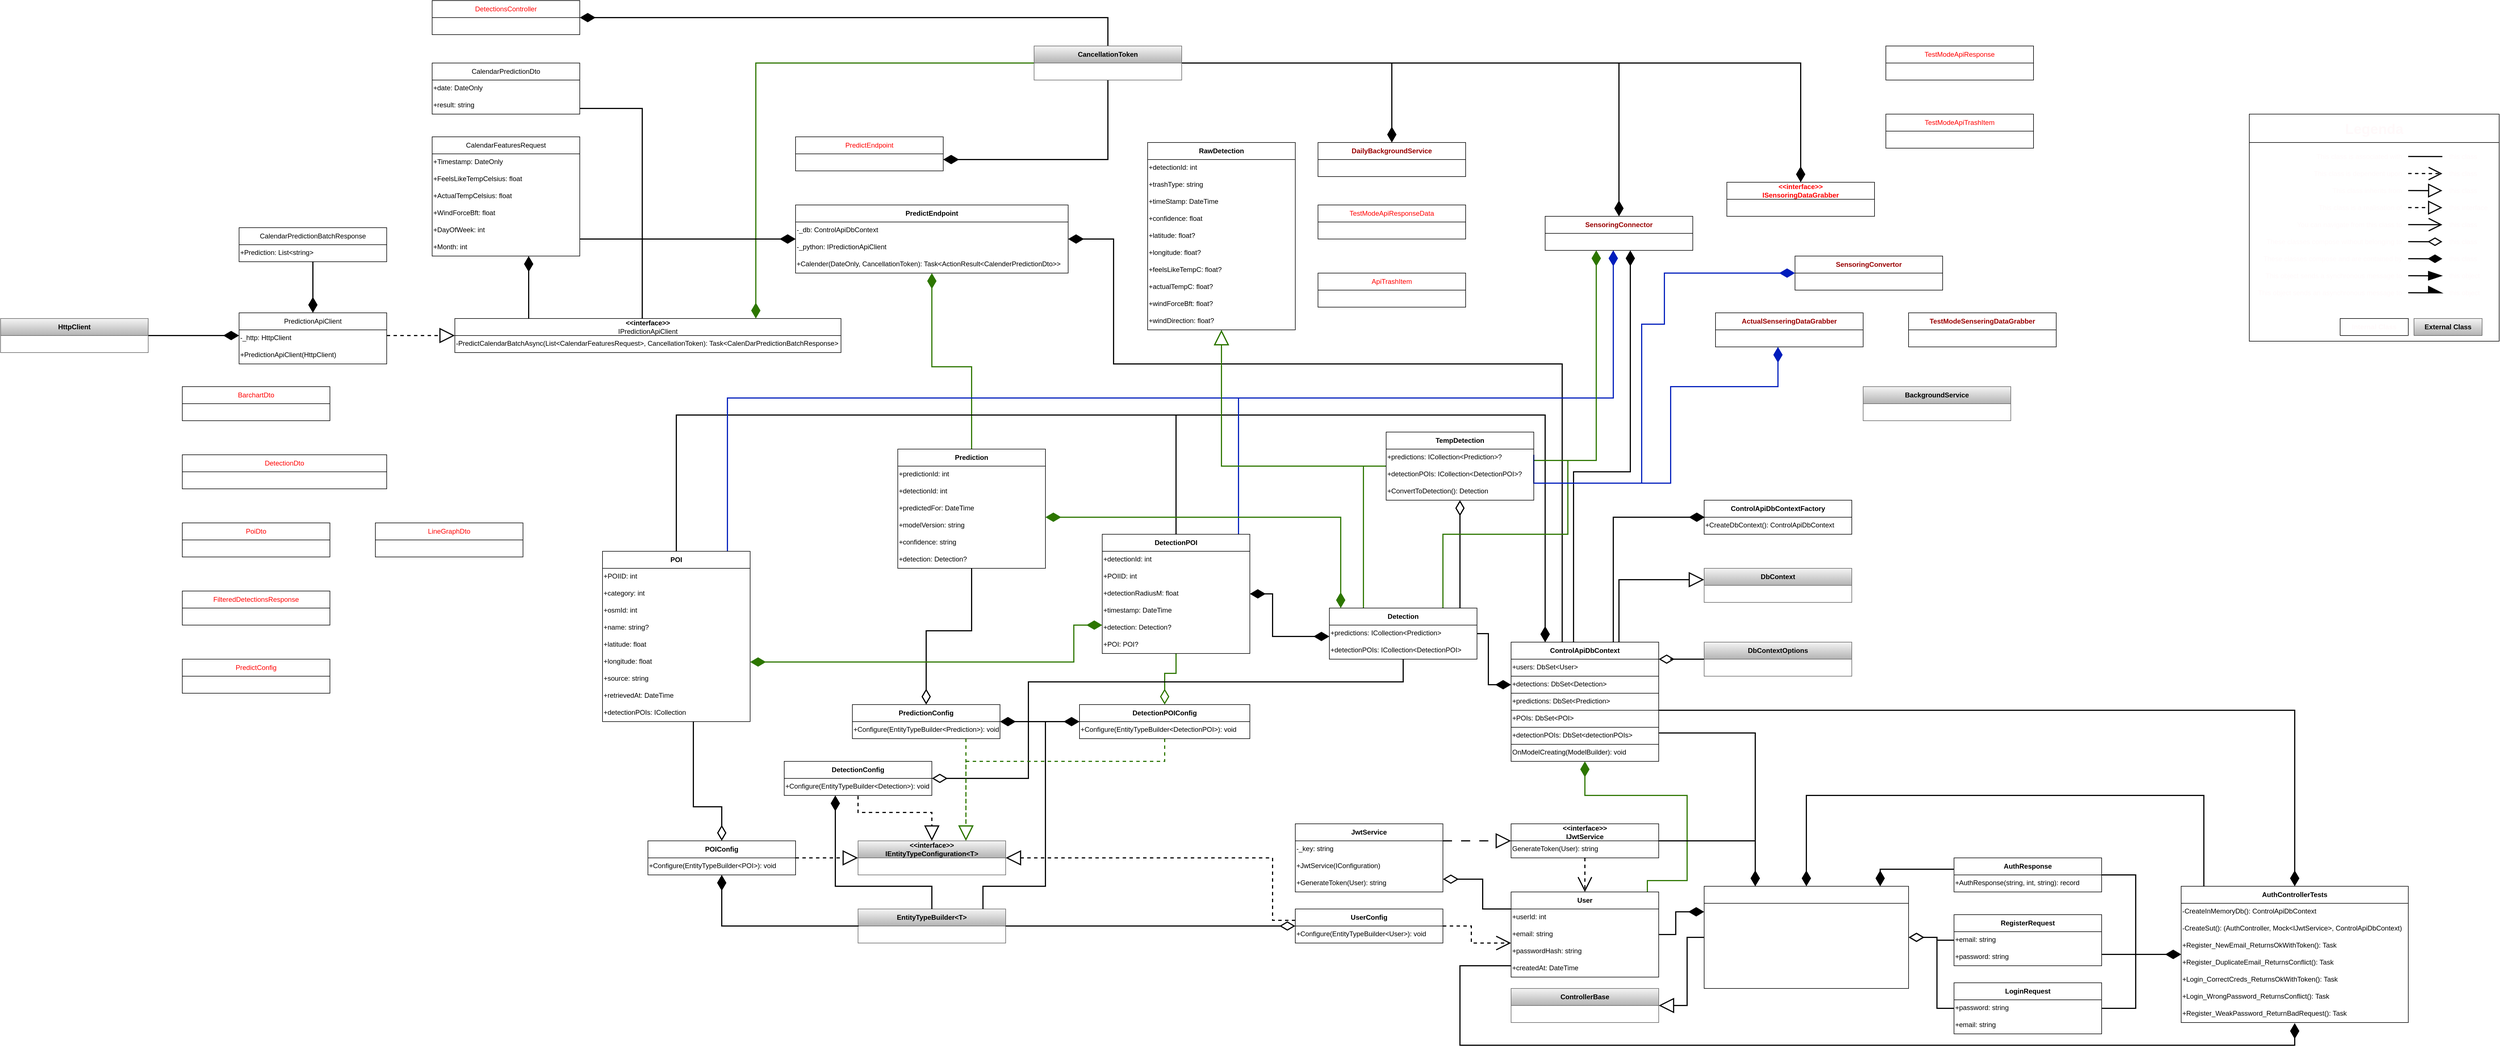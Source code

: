 <mxfile version="26.1.1">
  <diagram name="Page-1" id="39hm194q-l13xccRxlsW">
    <mxGraphModel dx="6649" dy="3362" grid="1" gridSize="10" guides="1" tooltips="1" connect="1" arrows="1" fold="1" page="1" pageScale="1" pageWidth="827" pageHeight="1169" math="0" shadow="0">
      <root>
        <mxCell id="0" />
        <mxCell id="1" parent="0" />
        <mxCell id="iMFxXNbG9mVQUTvpo4ha-89" style="edgeStyle=orthogonalEdgeStyle;rounded=0;orthogonalLoop=1;jettySize=auto;html=1;entryX=0.25;entryY=0;entryDx=0;entryDy=0;strokeWidth=2;endSize=22;endArrow=diamondThin;endFill=1;fontColor=#FF0000;" parent="1" source="e_NueUDCwhWNqrkMhHox-1" target="iMFxXNbG9mVQUTvpo4ha-80" edge="1">
          <mxGeometry relative="1" as="geometry">
            <Array as="points">
              <mxPoint x="-1350" y="-70" />
            </Array>
          </mxGeometry>
        </mxCell>
        <mxCell id="RKpVfi-_QJKtM7PnYj4Q-41" style="edgeStyle=orthogonalEdgeStyle;rounded=0;orthogonalLoop=1;jettySize=auto;html=1;endArrow=block;endFill=0;strokeWidth=2;endSize=22;fontColor=#FF0000;" parent="1" source="e_NueUDCwhWNqrkMhHox-1" target="iMFxXNbG9mVQUTvpo4ha-42" edge="1">
          <mxGeometry relative="1" as="geometry">
            <Array as="points">
              <mxPoint x="-1590" y="-340" />
            </Array>
          </mxGeometry>
        </mxCell>
        <mxCell id="iwyEC6983UlKEHwNcQ2G-27" style="edgeStyle=orthogonalEdgeStyle;rounded=0;orthogonalLoop=1;jettySize=auto;html=1;strokeWidth=2;endArrow=diamondThin;endFill=1;endSize=22;" parent="1" source="e_NueUDCwhWNqrkMhHox-1" target="iwyEC6983UlKEHwNcQ2G-1" edge="1">
          <mxGeometry relative="1" as="geometry">
            <Array as="points">
              <mxPoint x="-400" y="-110" />
            </Array>
          </mxGeometry>
        </mxCell>
        <mxCell id="iwyEC6983UlKEHwNcQ2G-37" style="edgeStyle=orthogonalEdgeStyle;rounded=0;orthogonalLoop=1;jettySize=auto;html=1;strokeWidth=2;targetPerimeterSpacing=-1;endSize=22;endArrow=diamondThin;endFill=1;" parent="1" source="e_NueUDCwhWNqrkMhHox-1" target="iwyEC6983UlKEHwNcQ2G-28" edge="1">
          <mxGeometry relative="1" as="geometry">
            <Array as="points">
              <mxPoint x="-1600" y="-450" />
            </Array>
          </mxGeometry>
        </mxCell>
        <mxCell id="iwyEC6983UlKEHwNcQ2G-41" style="edgeStyle=orthogonalEdgeStyle;rounded=0;orthogonalLoop=1;jettySize=auto;html=1;endArrow=diamondThin;endFill=1;strokeWidth=2;endSize=22;" parent="1" source="e_NueUDCwhWNqrkMhHox-1" target="iwyEC6983UlKEHwNcQ2G-38" edge="1">
          <mxGeometry relative="1" as="geometry">
            <Array as="points">
              <mxPoint x="-1670" y="-530" />
              <mxPoint x="-1570" y="-530" />
            </Array>
          </mxGeometry>
        </mxCell>
        <mxCell id="iwyEC6983UlKEHwNcQ2G-42" style="edgeStyle=orthogonalEdgeStyle;rounded=0;orthogonalLoop=1;jettySize=auto;html=1;strokeWidth=2;endArrow=diamondThin;endFill=1;endSize=22;" parent="1" source="e_NueUDCwhWNqrkMhHox-1" target="7S8ZCQFVZ5OZvFziOqp5-1" edge="1">
          <mxGeometry relative="1" as="geometry">
            <Array as="points">
              <mxPoint x="-1690" y="-720" />
              <mxPoint x="-2480" y="-720" />
              <mxPoint x="-2480" y="-940" />
            </Array>
          </mxGeometry>
        </mxCell>
        <mxCell id="e_NueUDCwhWNqrkMhHox-1" value="&lt;b&gt;ControlApiDbContext&lt;/b&gt;" style="swimlane;fontStyle=0;childLayout=stackLayout;horizontal=1;startSize=30;horizontalStack=0;resizeParent=1;resizeParentMax=0;resizeLast=0;collapsible=1;marginBottom=0;whiteSpace=wrap;html=1;align=center;labelBackgroundColor=none;fontColor=default;strokeColor=default;" parent="1" vertex="1">
          <mxGeometry x="-1780" y="-230" width="260" height="210" as="geometry" />
        </mxCell>
        <mxCell id="e_NueUDCwhWNqrkMhHox-4" value="&lt;span style=&quot;font-family: Helvetica; font-size: 12px; font-style: normal; font-variant-ligatures: normal; font-variant-caps: normal; font-weight: 400; letter-spacing: normal; orphans: 2; text-align: left; text-indent: 0px; text-transform: none; widows: 2; word-spacing: 0px; -webkit-text-stroke-width: 0px; white-space: normal; text-decoration-thickness: initial; text-decoration-style: initial; text-decoration-color: initial; float: none; display: inline !important;&quot;&gt;+users: DbSet&amp;lt;User&amp;gt;&lt;/span&gt;" style="text;whiteSpace=wrap;html=1;labelBackgroundColor=none;fontColor=default;strokeColor=default;" parent="e_NueUDCwhWNqrkMhHox-1" vertex="1">
          <mxGeometry y="30" width="260" height="30" as="geometry" />
        </mxCell>
        <mxCell id="e_NueUDCwhWNqrkMhHox-7" value="&lt;span style=&quot;font-family: Helvetica; font-size: 12px; font-style: normal; font-variant-ligatures: normal; font-variant-caps: normal; font-weight: 400; letter-spacing: normal; orphans: 2; text-align: left; text-indent: 0px; text-transform: none; widows: 2; word-spacing: 0px; -webkit-text-stroke-width: 0px; white-space: normal; text-decoration-thickness: initial; text-decoration-style: initial; text-decoration-color: initial; float: none; display: inline !important;&quot;&gt;+detections: DbSet&amp;lt;Detection&amp;gt;&lt;/span&gt;" style="text;whiteSpace=wrap;html=1;labelBackgroundColor=none;fontColor=default;strokeColor=default;" parent="e_NueUDCwhWNqrkMhHox-1" vertex="1">
          <mxGeometry y="60" width="260" height="30" as="geometry" />
        </mxCell>
        <mxCell id="e_NueUDCwhWNqrkMhHox-9" value="&lt;span style=&quot;font-family: Helvetica; font-size: 12px; font-style: normal; font-variant-ligatures: normal; font-variant-caps: normal; font-weight: 400; letter-spacing: normal; orphans: 2; text-align: left; text-indent: 0px; text-transform: none; widows: 2; word-spacing: 0px; -webkit-text-stroke-width: 0px; white-space: normal; text-decoration-thickness: initial; text-decoration-style: initial; text-decoration-color: initial; float: none; display: inline !important;&quot;&gt;+predictions: DbSet&amp;lt;Prediction&amp;gt;&lt;/span&gt;" style="text;whiteSpace=wrap;html=1;labelBackgroundColor=none;fontColor=default;strokeColor=default;" parent="e_NueUDCwhWNqrkMhHox-1" vertex="1">
          <mxGeometry y="90" width="260" height="30" as="geometry" />
        </mxCell>
        <mxCell id="e_NueUDCwhWNqrkMhHox-5" value="&lt;span style=&quot;font-family: Helvetica; font-size: 12px; font-style: normal; font-variant-ligatures: normal; font-variant-caps: normal; font-weight: 400; letter-spacing: normal; orphans: 2; text-align: left; text-indent: 0px; text-transform: none; widows: 2; word-spacing: 0px; -webkit-text-stroke-width: 0px; white-space: normal; text-decoration-thickness: initial; text-decoration-style: initial; text-decoration-color: initial; float: none; display: inline !important;&quot;&gt;+POIs: DbSet&amp;lt;POI&amp;gt;&lt;/span&gt;" style="text;whiteSpace=wrap;html=1;labelBackgroundColor=none;fontColor=default;strokeColor=default;" parent="e_NueUDCwhWNqrkMhHox-1" vertex="1">
          <mxGeometry y="120" width="260" height="30" as="geometry" />
        </mxCell>
        <mxCell id="e_NueUDCwhWNqrkMhHox-3" value="&lt;span style=&quot;font-family: Helvetica; font-size: 12px; font-style: normal; font-variant-ligatures: normal; font-variant-caps: normal; font-weight: 400; letter-spacing: normal; orphans: 2; text-align: left; text-indent: 0px; text-transform: none; widows: 2; word-spacing: 0px; -webkit-text-stroke-width: 0px; white-space: normal; text-decoration-thickness: initial; text-decoration-style: initial; text-decoration-color: initial; float: none; display: inline !important;&quot;&gt;+detectionPOIs: DbSet&amp;lt;detectionPOIs&amp;gt;&lt;/span&gt;" style="text;whiteSpace=wrap;html=1;labelBackgroundColor=none;fontColor=default;strokeColor=default;" parent="e_NueUDCwhWNqrkMhHox-1" vertex="1">
          <mxGeometry y="150" width="260" height="30" as="geometry" />
        </mxCell>
        <mxCell id="e_NueUDCwhWNqrkMhHox-2" value="&lt;span style=&quot;font-family: Helvetica; font-size: 12px; font-style: normal; font-variant-ligatures: normal; font-variant-caps: normal; font-weight: 400; letter-spacing: normal; orphans: 2; text-align: left; text-indent: 0px; text-transform: none; widows: 2; word-spacing: 0px; -webkit-text-stroke-width: 0px; white-space: normal; text-decoration-thickness: initial; text-decoration-style: initial; text-decoration-color: initial; float: none; display: inline !important;&quot;&gt;OnModelCreating(ModelBuilder): void&lt;/span&gt;" style="text;whiteSpace=wrap;html=1;labelBackgroundColor=none;fontColor=default;strokeColor=default;" parent="e_NueUDCwhWNqrkMhHox-1" vertex="1">
          <mxGeometry y="180" width="260" height="30" as="geometry" />
        </mxCell>
        <mxCell id="iMFxXNbG9mVQUTvpo4ha-94" style="edgeStyle=orthogonalEdgeStyle;rounded=0;orthogonalLoop=1;jettySize=auto;html=1;entryX=0;entryY=0.5;entryDx=0;entryDy=0;endArrow=diamondThin;endFill=1;strokeWidth=2;endSize=22;fontColor=#FF0000;" parent="1" source="e_NueUDCwhWNqrkMhHox-14" target="iMFxXNbG9mVQUTvpo4ha-81" edge="1">
          <mxGeometry relative="1" as="geometry" />
        </mxCell>
        <mxCell id="iMFxXNbG9mVQUTvpo4ha-97" style="edgeStyle=orthogonalEdgeStyle;rounded=0;orthogonalLoop=1;jettySize=auto;html=1;strokeWidth=2;fillColor=#60a917;strokeColor=#2D7600;endArrow=diamondThin;endFill=1;endSize=22;labelBackgroundColor=none;fontColor=#FF0000;" parent="1" source="e_NueUDCwhWNqrkMhHox-14" target="e_NueUDCwhWNqrkMhHox-1" edge="1">
          <mxGeometry relative="1" as="geometry">
            <Array as="points">
              <mxPoint x="-1540" y="190" />
              <mxPoint x="-1470" y="190" />
              <mxPoint x="-1470" y="40" />
              <mxPoint x="-1650" y="40" />
            </Array>
          </mxGeometry>
        </mxCell>
        <mxCell id="iwyEC6983UlKEHwNcQ2G-26" style="edgeStyle=orthogonalEdgeStyle;rounded=0;orthogonalLoop=1;jettySize=auto;html=1;strokeWidth=2;endArrow=diamondThin;endFill=1;targetPerimeterSpacing=1;endSize=22;" parent="1" source="e_NueUDCwhWNqrkMhHox-14" target="iwyEC6983UlKEHwNcQ2G-1" edge="1">
          <mxGeometry relative="1" as="geometry">
            <Array as="points">
              <mxPoint x="-1870" y="340" />
              <mxPoint x="-1870" y="480" />
              <mxPoint x="-400" y="480" />
            </Array>
          </mxGeometry>
        </mxCell>
        <mxCell id="e_NueUDCwhWNqrkMhHox-14" value="&lt;b&gt;User&lt;/b&gt;" style="swimlane;fontStyle=0;childLayout=stackLayout;horizontal=1;startSize=30;horizontalStack=0;resizeParent=1;resizeParentMax=0;resizeLast=0;collapsible=1;marginBottom=0;whiteSpace=wrap;html=1;align=center;labelBackgroundColor=none;fontColor=default;" parent="1" vertex="1">
          <mxGeometry x="-1780" y="210" width="260" height="150" as="geometry" />
        </mxCell>
        <mxCell id="e_NueUDCwhWNqrkMhHox-16" value="&lt;span style=&quot;font-family: Helvetica; font-size: 12px; font-style: normal; font-variant-ligatures: normal; font-variant-caps: normal; font-weight: 400; letter-spacing: normal; orphans: 2; text-align: left; text-indent: 0px; text-transform: none; widows: 2; word-spacing: 0px; -webkit-text-stroke-width: 0px; white-space: normal; text-decoration-thickness: initial; text-decoration-style: initial; text-decoration-color: initial; float: none; display: inline !important;&quot;&gt;+userId: int&lt;/span&gt;" style="text;whiteSpace=wrap;html=1;labelBackgroundColor=none;fontColor=default;" parent="e_NueUDCwhWNqrkMhHox-14" vertex="1">
          <mxGeometry y="30" width="260" height="30" as="geometry" />
        </mxCell>
        <mxCell id="e_NueUDCwhWNqrkMhHox-17" value="&lt;span style=&quot;font-family: Helvetica; font-size: 12px; font-style: normal; font-variant-ligatures: normal; font-variant-caps: normal; font-weight: 400; letter-spacing: normal; orphans: 2; text-align: left; text-indent: 0px; text-transform: none; widows: 2; word-spacing: 0px; -webkit-text-stroke-width: 0px; white-space: normal; text-decoration-thickness: initial; text-decoration-style: initial; text-decoration-color: initial; float: none; display: inline !important;&quot;&gt;+email: string&lt;/span&gt;" style="text;whiteSpace=wrap;html=1;labelBackgroundColor=none;fontColor=default;" parent="e_NueUDCwhWNqrkMhHox-14" vertex="1">
          <mxGeometry y="60" width="260" height="30" as="geometry" />
        </mxCell>
        <mxCell id="e_NueUDCwhWNqrkMhHox-18" value="&lt;span style=&quot;font-family: Helvetica; font-size: 12px; font-style: normal; font-variant-ligatures: normal; font-variant-caps: normal; font-weight: 400; letter-spacing: normal; orphans: 2; text-align: left; text-indent: 0px; text-transform: none; widows: 2; word-spacing: 0px; -webkit-text-stroke-width: 0px; white-space: normal; text-decoration-thickness: initial; text-decoration-style: initial; text-decoration-color: initial; float: none; display: inline !important;&quot;&gt;+passwordHash: string&lt;/span&gt;" style="text;whiteSpace=wrap;html=1;labelBackgroundColor=none;fontColor=default;" parent="e_NueUDCwhWNqrkMhHox-14" vertex="1">
          <mxGeometry y="90" width="260" height="30" as="geometry" />
        </mxCell>
        <mxCell id="e_NueUDCwhWNqrkMhHox-15" value="&lt;span style=&quot;font-family: Helvetica; font-size: 12px; font-style: normal; font-variant-ligatures: normal; font-variant-caps: normal; font-weight: 400; letter-spacing: normal; orphans: 2; text-align: left; text-indent: 0px; text-transform: none; widows: 2; word-spacing: 0px; -webkit-text-stroke-width: 0px; white-space: normal; text-decoration-thickness: initial; text-decoration-style: initial; text-decoration-color: initial; float: none; display: inline !important;&quot;&gt;+createdAt: DateTime&lt;/span&gt;" style="text;whiteSpace=wrap;html=1;labelBackgroundColor=none;fontColor=default;" parent="e_NueUDCwhWNqrkMhHox-14" vertex="1">
          <mxGeometry y="120" width="260" height="30" as="geometry" />
        </mxCell>
        <mxCell id="RKpVfi-_QJKtM7PnYj4Q-15" style="edgeStyle=orthogonalEdgeStyle;rounded=0;orthogonalLoop=1;jettySize=auto;html=1;endSize=22;endArrow=diamondThin;endFill=0;strokeWidth=2;fontColor=#FF0000;" parent="1" source="e_NueUDCwhWNqrkMhHox-25" target="iMFxXNbG9mVQUTvpo4ha-104" edge="1">
          <mxGeometry relative="1" as="geometry" />
        </mxCell>
        <mxCell id="RKpVfi-_QJKtM7PnYj4Q-18" style="edgeStyle=orthogonalEdgeStyle;rounded=0;orthogonalLoop=1;jettySize=auto;html=1;strokeWidth=2;endArrow=diamondThin;endFill=1;endSize=22;fontColor=#FF0000;" parent="1" source="e_NueUDCwhWNqrkMhHox-25" target="e_NueUDCwhWNqrkMhHox-1" edge="1">
          <mxGeometry relative="1" as="geometry">
            <Array as="points">
              <mxPoint x="-2730" y="-630" />
              <mxPoint x="-1720" y="-630" />
            </Array>
          </mxGeometry>
        </mxCell>
        <mxCell id="7S8ZCQFVZ5OZvFziOqp5-8" style="edgeStyle=orthogonalEdgeStyle;rounded=0;orthogonalLoop=1;jettySize=auto;html=1;strokeWidth=2;endArrow=diamondThin;endFill=1;endSize=22;fillColor=#60a917;strokeColor=#2D7600;" parent="1" source="e_NueUDCwhWNqrkMhHox-25" target="7S8ZCQFVZ5OZvFziOqp5-1" edge="1">
          <mxGeometry relative="1" as="geometry" />
        </mxCell>
        <mxCell id="e_NueUDCwhWNqrkMhHox-25" value="Prediction" style="swimlane;childLayout=stackLayout;horizontal=1;startSize=30;horizontalStack=0;resizeParent=1;resizeParentMax=0;resizeLast=0;collapsible=1;marginBottom=0;whiteSpace=wrap;html=1;align=center;fontColor=default;" parent="1" vertex="1">
          <mxGeometry x="-2860" y="-570" width="260" height="210" as="geometry" />
        </mxCell>
        <mxCell id="e_NueUDCwhWNqrkMhHox-26" value="+predictionId: int&#xa;" style="text;whiteSpace=wrap;html=1;fontColor=default;" parent="e_NueUDCwhWNqrkMhHox-25" vertex="1">
          <mxGeometry y="30" width="260" height="30" as="geometry" />
        </mxCell>
        <mxCell id="e_NueUDCwhWNqrkMhHox-27" value="+detectionId: int&#xa;" style="text;whiteSpace=wrap;html=1;fontColor=default;" parent="e_NueUDCwhWNqrkMhHox-25" vertex="1">
          <mxGeometry y="60" width="260" height="30" as="geometry" />
        </mxCell>
        <mxCell id="e_NueUDCwhWNqrkMhHox-28" value="+predictedFor: DateTime&#xa;" style="text;whiteSpace=wrap;html=1;fontColor=default;" parent="e_NueUDCwhWNqrkMhHox-25" vertex="1">
          <mxGeometry y="90" width="260" height="30" as="geometry" />
        </mxCell>
        <mxCell id="e_NueUDCwhWNqrkMhHox-30" value="+modelVersion: string&#xa;" style="text;whiteSpace=wrap;html=1;fontColor=default;" parent="e_NueUDCwhWNqrkMhHox-25" vertex="1">
          <mxGeometry y="120" width="260" height="30" as="geometry" />
        </mxCell>
        <mxCell id="e_NueUDCwhWNqrkMhHox-32" value="+confidence: string" style="text;whiteSpace=wrap;html=1;fontColor=default;" parent="e_NueUDCwhWNqrkMhHox-25" vertex="1">
          <mxGeometry y="150" width="260" height="30" as="geometry" />
        </mxCell>
        <mxCell id="e_NueUDCwhWNqrkMhHox-31" value="+detection:&amp;nbsp;Detection?" style="text;whiteSpace=wrap;html=1;fontColor=default;" parent="e_NueUDCwhWNqrkMhHox-25" vertex="1">
          <mxGeometry y="180" width="260" height="30" as="geometry" />
        </mxCell>
        <mxCell id="RKpVfi-_QJKtM7PnYj4Q-28" style="edgeStyle=orthogonalEdgeStyle;rounded=0;orthogonalLoop=1;jettySize=auto;html=1;endArrow=diamondThin;startFill=0;strokeWidth=2;endFill=1;endSize=22;fontColor=#FF0000;" parent="1" source="e_NueUDCwhWNqrkMhHox-42" edge="1">
          <mxGeometry relative="1" as="geometry">
            <mxPoint x="-1720" y="-230" as="targetPoint" />
            <Array as="points">
              <mxPoint x="-3250" y="-630" />
              <mxPoint x="-1720" y="-630" />
              <mxPoint x="-1720" y="-230" />
            </Array>
          </mxGeometry>
        </mxCell>
        <mxCell id="RKpVfi-_QJKtM7PnYj4Q-29" style="edgeStyle=orthogonalEdgeStyle;rounded=0;orthogonalLoop=1;jettySize=auto;html=1;entryX=0.5;entryY=0;entryDx=0;entryDy=0;strokeWidth=2;endSize=22;endArrow=diamondThin;endFill=0;fontColor=#FF0000;" parent="1" source="e_NueUDCwhWNqrkMhHox-42" target="iMFxXNbG9mVQUTvpo4ha-112" edge="1">
          <mxGeometry relative="1" as="geometry">
            <Array as="points">
              <mxPoint x="-3220" y="60" />
              <mxPoint x="-3170" y="60" />
            </Array>
          </mxGeometry>
        </mxCell>
        <mxCell id="iwyEC6983UlKEHwNcQ2G-77" style="edgeStyle=orthogonalEdgeStyle;rounded=0;orthogonalLoop=1;jettySize=auto;html=1;fillColor=#0050ef;strokeColor=#001DBC;strokeWidth=2;endArrow=diamondThin;endFill=1;endSize=22;" parent="1" source="e_NueUDCwhWNqrkMhHox-42" target="iwyEC6983UlKEHwNcQ2G-38" edge="1">
          <mxGeometry relative="1" as="geometry">
            <Array as="points">
              <mxPoint x="-3160" y="-660" />
              <mxPoint x="-1600" y="-660" />
            </Array>
          </mxGeometry>
        </mxCell>
        <mxCell id="e_NueUDCwhWNqrkMhHox-42" value="POI" style="swimlane;childLayout=stackLayout;horizontal=1;startSize=30;horizontalStack=0;resizeParent=1;resizeParentMax=0;resizeLast=0;collapsible=1;marginBottom=0;whiteSpace=wrap;html=1;align=center;fontColor=default;" parent="1" vertex="1">
          <mxGeometry x="-3380" y="-390" width="260" height="300" as="geometry" />
        </mxCell>
        <mxCell id="e_NueUDCwhWNqrkMhHox-43" value="+POIID: int" style="text;whiteSpace=wrap;html=1;fontColor=default;" parent="e_NueUDCwhWNqrkMhHox-42" vertex="1">
          <mxGeometry y="30" width="260" height="30" as="geometry" />
        </mxCell>
        <mxCell id="e_NueUDCwhWNqrkMhHox-44" value="+category: int" style="text;whiteSpace=wrap;html=1;fontColor=default;" parent="e_NueUDCwhWNqrkMhHox-42" vertex="1">
          <mxGeometry y="60" width="260" height="30" as="geometry" />
        </mxCell>
        <mxCell id="e_NueUDCwhWNqrkMhHox-45" value="+osmId: int" style="text;whiteSpace=wrap;html=1;fontColor=default;" parent="e_NueUDCwhWNqrkMhHox-42" vertex="1">
          <mxGeometry y="90" width="260" height="30" as="geometry" />
        </mxCell>
        <mxCell id="e_NueUDCwhWNqrkMhHox-47" value="+name: string?" style="text;whiteSpace=wrap;html=1;fontColor=default;" parent="e_NueUDCwhWNqrkMhHox-42" vertex="1">
          <mxGeometry y="120" width="260" height="30" as="geometry" />
        </mxCell>
        <mxCell id="e_NueUDCwhWNqrkMhHox-48" value="+latitude: float" style="text;whiteSpace=wrap;html=1;fontColor=default;" parent="e_NueUDCwhWNqrkMhHox-42" vertex="1">
          <mxGeometry y="150" width="260" height="30" as="geometry" />
        </mxCell>
        <mxCell id="e_NueUDCwhWNqrkMhHox-50" value="+longitude:&amp;nbsp;float" style="text;whiteSpace=wrap;html=1;fontColor=default;" parent="e_NueUDCwhWNqrkMhHox-42" vertex="1">
          <mxGeometry y="180" width="260" height="30" as="geometry" />
        </mxCell>
        <mxCell id="e_NueUDCwhWNqrkMhHox-53" value="+source:&amp;nbsp;string" style="text;whiteSpace=wrap;html=1;fontColor=default;" parent="e_NueUDCwhWNqrkMhHox-42" vertex="1">
          <mxGeometry y="210" width="260" height="30" as="geometry" />
        </mxCell>
        <mxCell id="e_NueUDCwhWNqrkMhHox-54" value="+retrievedAt:&amp;nbsp;DateTime" style="text;whiteSpace=wrap;html=1;fontColor=default;" parent="e_NueUDCwhWNqrkMhHox-42" vertex="1">
          <mxGeometry y="240" width="260" height="30" as="geometry" />
        </mxCell>
        <mxCell id="e_NueUDCwhWNqrkMhHox-49" value="+detectionPOIs:&amp;nbsp;ICollection" style="text;whiteSpace=wrap;html=1;fontColor=default;" parent="e_NueUDCwhWNqrkMhHox-42" vertex="1">
          <mxGeometry y="270" width="260" height="30" as="geometry" />
        </mxCell>
        <mxCell id="RKpVfi-_QJKtM7PnYj4Q-19" style="edgeStyle=orthogonalEdgeStyle;rounded=0;orthogonalLoop=1;jettySize=auto;html=1;endArrow=diamondThin;endFill=0;strokeWidth=2;endSize=22;fillColor=#60a917;strokeColor=#2D7600;fontColor=#FF0000;" parent="1" source="iMFxXNbG9mVQUTvpo4ha-1" target="iMFxXNbG9mVQUTvpo4ha-108" edge="1">
          <mxGeometry relative="1" as="geometry" />
        </mxCell>
        <mxCell id="RKpVfi-_QJKtM7PnYj4Q-25" style="edgeStyle=orthogonalEdgeStyle;rounded=0;orthogonalLoop=1;jettySize=auto;html=1;endArrow=diamondThin;endFill=1;strokeWidth=2;endSize=22;fontColor=#FF0000;" parent="1" source="iMFxXNbG9mVQUTvpo4ha-1" target="e_NueUDCwhWNqrkMhHox-1" edge="1">
          <mxGeometry relative="1" as="geometry">
            <Array as="points">
              <mxPoint x="-2370" y="-630" />
              <mxPoint x="-1720" y="-630" />
            </Array>
          </mxGeometry>
        </mxCell>
        <mxCell id="iwyEC6983UlKEHwNcQ2G-76" style="edgeStyle=orthogonalEdgeStyle;rounded=0;orthogonalLoop=1;jettySize=auto;html=1;fillColor=#0050ef;strokeColor=#001DBC;strokeWidth=2;endArrow=diamondThin;endFill=1;endSize=22;" parent="1" source="iMFxXNbG9mVQUTvpo4ha-1" target="iwyEC6983UlKEHwNcQ2G-38" edge="1">
          <mxGeometry relative="1" as="geometry">
            <Array as="points">
              <mxPoint x="-2260" y="-660" />
              <mxPoint x="-1600" y="-660" />
            </Array>
          </mxGeometry>
        </mxCell>
        <mxCell id="iMFxXNbG9mVQUTvpo4ha-1" value="DetectionPOI" style="swimlane;childLayout=stackLayout;horizontal=1;startSize=30;horizontalStack=0;resizeParent=1;resizeParentMax=0;resizeLast=0;collapsible=1;marginBottom=0;whiteSpace=wrap;html=1;align=center;fontColor=default;" parent="1" vertex="1">
          <mxGeometry x="-2500" y="-420" width="260" height="210" as="geometry" />
        </mxCell>
        <mxCell id="iMFxXNbG9mVQUTvpo4ha-2" value="+detectionId: int" style="text;whiteSpace=wrap;html=1;fontColor=default;" parent="iMFxXNbG9mVQUTvpo4ha-1" vertex="1">
          <mxGeometry y="30" width="260" height="30" as="geometry" />
        </mxCell>
        <mxCell id="iMFxXNbG9mVQUTvpo4ha-3" value="+POIID: int" style="text;whiteSpace=wrap;html=1;fontColor=default;" parent="iMFxXNbG9mVQUTvpo4ha-1" vertex="1">
          <mxGeometry y="60" width="260" height="30" as="geometry" />
        </mxCell>
        <mxCell id="iMFxXNbG9mVQUTvpo4ha-4" value="+detectionRadiusM&lt;span style=&quot;background-color: transparent;&quot;&gt;: float&lt;/span&gt;" style="text;whiteSpace=wrap;html=1;fontColor=default;" parent="iMFxXNbG9mVQUTvpo4ha-1" vertex="1">
          <mxGeometry y="90" width="260" height="30" as="geometry" />
        </mxCell>
        <mxCell id="iMFxXNbG9mVQUTvpo4ha-5" value="+timestamp: DateTime" style="text;whiteSpace=wrap;html=1;fontColor=default;" parent="iMFxXNbG9mVQUTvpo4ha-1" vertex="1">
          <mxGeometry y="120" width="260" height="30" as="geometry" />
        </mxCell>
        <mxCell id="iMFxXNbG9mVQUTvpo4ha-6" value="+detection:&amp;nbsp;Detection?" style="text;whiteSpace=wrap;html=1;fontColor=default;" parent="iMFxXNbG9mVQUTvpo4ha-1" vertex="1">
          <mxGeometry y="150" width="260" height="30" as="geometry" />
        </mxCell>
        <mxCell id="iMFxXNbG9mVQUTvpo4ha-7" value="+POI:&amp;nbsp;POI?" style="text;whiteSpace=wrap;html=1;fontColor=default;" parent="iMFxXNbG9mVQUTvpo4ha-1" vertex="1">
          <mxGeometry y="180" width="260" height="30" as="geometry" />
        </mxCell>
        <mxCell id="RKpVfi-_QJKtM7PnYj4Q-11" style="edgeStyle=orthogonalEdgeStyle;rounded=0;orthogonalLoop=1;jettySize=auto;html=1;entryX=1;entryY=0;entryDx=0;entryDy=0;endArrow=diamondThin;endFill=0;strokeColor=default;endSize=22;strokeWidth=2;fontColor=#FF0000;" parent="1" source="iMFxXNbG9mVQUTvpo4ha-14" target="iMFxXNbG9mVQUTvpo4ha-107" edge="1">
          <mxGeometry relative="1" as="geometry">
            <Array as="points">
              <mxPoint x="-2630" y="-160" />
              <mxPoint x="-2630" y="10" />
            </Array>
          </mxGeometry>
        </mxCell>
        <mxCell id="RKpVfi-_QJKtM7PnYj4Q-12" style="edgeStyle=orthogonalEdgeStyle;rounded=0;orthogonalLoop=1;jettySize=auto;html=1;strokeWidth=2;endSize=22;endArrow=diamondThin;endFill=1;startSize=22;startArrow=diamondThin;startFill=1;fontColor=#FF0000;" parent="1" source="iMFxXNbG9mVQUTvpo4ha-14" target="iMFxXNbG9mVQUTvpo4ha-1" edge="1">
          <mxGeometry relative="1" as="geometry">
            <Array as="points">
              <mxPoint x="-2200" y="-240" />
              <mxPoint x="-2200" y="-315" />
            </Array>
          </mxGeometry>
        </mxCell>
        <mxCell id="RKpVfi-_QJKtM7PnYj4Q-24" style="edgeStyle=orthogonalEdgeStyle;rounded=0;orthogonalLoop=1;jettySize=auto;html=1;startArrow=diamondThin;startFill=1;strokeWidth=2;startSize=22;fillColor=#60a917;strokeColor=#2D7600;endArrow=diamondThin;endFill=1;endSize=22;fontColor=#FF0000;" parent="1" source="iMFxXNbG9mVQUTvpo4ha-1" target="e_NueUDCwhWNqrkMhHox-42" edge="1">
          <mxGeometry relative="1" as="geometry">
            <Array as="points">
              <mxPoint x="-2550" y="-260" />
              <mxPoint x="-2550" y="-195" />
            </Array>
          </mxGeometry>
        </mxCell>
        <mxCell id="iwyEC6983UlKEHwNcQ2G-65" style="edgeStyle=orthogonalEdgeStyle;rounded=0;orthogonalLoop=1;jettySize=auto;html=1;endArrow=diamondThin;endFill=0;strokeWidth=2;endSize=22;" parent="1" source="iMFxXNbG9mVQUTvpo4ha-14" target="iwyEC6983UlKEHwNcQ2G-44" edge="1">
          <mxGeometry relative="1" as="geometry">
            <Array as="points">
              <mxPoint x="-1870" y="-350" />
              <mxPoint x="-1870" y="-350" />
            </Array>
          </mxGeometry>
        </mxCell>
        <mxCell id="iwyEC6983UlKEHwNcQ2G-66" style="edgeStyle=orthogonalEdgeStyle;rounded=0;orthogonalLoop=1;jettySize=auto;html=1;fillColor=#60a917;strokeColor=#2D7600;strokeWidth=2;endArrow=block;endFill=0;endSize=22;" parent="1" source="iMFxXNbG9mVQUTvpo4ha-14" target="iwyEC6983UlKEHwNcQ2G-46" edge="1">
          <mxGeometry relative="1" as="geometry">
            <Array as="points">
              <mxPoint x="-2040" y="-540" />
              <mxPoint x="-2290" y="-540" />
            </Array>
          </mxGeometry>
        </mxCell>
        <mxCell id="iwyEC6983UlKEHwNcQ2G-68" style="edgeStyle=orthogonalEdgeStyle;rounded=0;orthogonalLoop=1;jettySize=auto;html=1;fillColor=#60a917;strokeColor=#2D7600;endArrow=diamondThin;endFill=1;strokeWidth=2;endSize=22;" parent="1" source="iMFxXNbG9mVQUTvpo4ha-14" target="iwyEC6983UlKEHwNcQ2G-38" edge="1">
          <mxGeometry relative="1" as="geometry">
            <Array as="points">
              <mxPoint x="-1900" y="-420" />
              <mxPoint x="-1680" y="-420" />
              <mxPoint x="-1680" y="-550" />
              <mxPoint x="-1630" y="-550" />
            </Array>
          </mxGeometry>
        </mxCell>
        <mxCell id="iMFxXNbG9mVQUTvpo4ha-14" value="Detection" style="swimlane;childLayout=stackLayout;horizontal=1;startSize=30;horizontalStack=0;resizeParent=1;resizeParentMax=0;resizeLast=0;collapsible=1;marginBottom=0;whiteSpace=wrap;html=1;align=center;fontColor=default;" parent="1" vertex="1">
          <mxGeometry x="-2100" y="-290" width="260" height="90" as="geometry" />
        </mxCell>
        <mxCell id="iMFxXNbG9mVQUTvpo4ha-26" value="+predictions:&amp;nbsp;ICollection&amp;lt;Prediction&amp;gt;" style="text;whiteSpace=wrap;html=1;fontColor=default;" parent="iMFxXNbG9mVQUTvpo4ha-14" vertex="1">
          <mxGeometry y="30" width="260" height="30" as="geometry" />
        </mxCell>
        <mxCell id="iMFxXNbG9mVQUTvpo4ha-27" value="+detectionPOIs:&amp;nbsp;ICollection&amp;lt;DetectionPOI&amp;gt;" style="text;whiteSpace=wrap;html=1;fontColor=default;" parent="iMFxXNbG9mVQUTvpo4ha-14" vertex="1">
          <mxGeometry y="60" width="260" height="30" as="geometry" />
        </mxCell>
        <mxCell id="iMFxXNbG9mVQUTvpo4ha-42" value="DbContext" style="swimlane;childLayout=stackLayout;horizontal=1;startSize=30;horizontalStack=0;resizeParent=1;resizeParentMax=0;resizeLast=0;collapsible=1;marginBottom=0;whiteSpace=wrap;html=1;align=center;fillColor=#f5f5f5;gradientColor=#b3b3b3;strokeColor=#666666;fontColor=#000000;" parent="1" vertex="1">
          <mxGeometry x="-1440" y="-360" width="260" height="60" as="geometry" />
        </mxCell>
        <mxCell id="RKpVfi-_QJKtM7PnYj4Q-40" style="edgeStyle=orthogonalEdgeStyle;rounded=0;orthogonalLoop=1;jettySize=auto;html=1;endArrow=diamondThin;endFill=0;strokeWidth=2;endSize=22;fontColor=#FF0000;" parent="1" source="iMFxXNbG9mVQUTvpo4ha-43" target="e_NueUDCwhWNqrkMhHox-1" edge="1">
          <mxGeometry relative="1" as="geometry">
            <Array as="points">
              <mxPoint x="-1500" y="-200" />
              <mxPoint x="-1500" y="-200" />
            </Array>
          </mxGeometry>
        </mxCell>
        <mxCell id="iMFxXNbG9mVQUTvpo4ha-43" value="DbContextOptions" style="swimlane;childLayout=stackLayout;horizontal=1;startSize=30;horizontalStack=0;resizeParent=1;resizeParentMax=0;resizeLast=0;collapsible=1;marginBottom=0;whiteSpace=wrap;html=1;align=center;fillColor=#f5f5f5;gradientColor=#b3b3b3;strokeColor=#666666;fontColor=#000000;" parent="1" vertex="1">
          <mxGeometry x="-1440" y="-230" width="260" height="60" as="geometry" />
        </mxCell>
        <mxCell id="iMFxXNbG9mVQUTvpo4ha-93" style="edgeStyle=orthogonalEdgeStyle;rounded=0;orthogonalLoop=1;jettySize=auto;html=1;strokeWidth=2;endArrow=none;endFill=0;startArrow=diamondThin;startFill=0;startSize=22;exitX=1;exitY=0.25;exitDx=0;exitDy=0;fontColor=#FF0000;" parent="1" source="iMFxXNbG9mVQUTvpo4ha-50" target="e_NueUDCwhWNqrkMhHox-14" edge="1">
          <mxGeometry relative="1" as="geometry">
            <Array as="points">
              <mxPoint x="-1830" y="188" />
              <mxPoint x="-1830" y="240" />
            </Array>
          </mxGeometry>
        </mxCell>
        <mxCell id="iMFxXNbG9mVQUTvpo4ha-44" value="JwtService" style="swimlane;childLayout=stackLayout;horizontal=1;startSize=30;horizontalStack=0;resizeParent=1;resizeParentMax=0;resizeLast=0;collapsible=1;marginBottom=0;whiteSpace=wrap;html=1;align=center;fontColor=default;" parent="1" vertex="1">
          <mxGeometry x="-2160" y="90" width="260" height="120" as="geometry" />
        </mxCell>
        <mxCell id="iMFxXNbG9mVQUTvpo4ha-47" value="-_key: string" style="text;whiteSpace=wrap;html=1;fontColor=default;" parent="iMFxXNbG9mVQUTvpo4ha-44" vertex="1">
          <mxGeometry y="30" width="260" height="30" as="geometry" />
        </mxCell>
        <mxCell id="iMFxXNbG9mVQUTvpo4ha-49" value="+JwtService(IConfiguration)" style="text;whiteSpace=wrap;html=1;fontColor=default;" parent="iMFxXNbG9mVQUTvpo4ha-44" vertex="1">
          <mxGeometry y="60" width="260" height="30" as="geometry" />
        </mxCell>
        <mxCell id="iMFxXNbG9mVQUTvpo4ha-50" value="+GenerateToken(User): string" style="text;whiteSpace=wrap;html=1;fontColor=default;" parent="iMFxXNbG9mVQUTvpo4ha-44" vertex="1">
          <mxGeometry y="90" width="260" height="30" as="geometry" />
        </mxCell>
        <mxCell id="iMFxXNbG9mVQUTvpo4ha-88" style="edgeStyle=orthogonalEdgeStyle;rounded=0;orthogonalLoop=1;jettySize=auto;html=1;entryX=0.25;entryY=0;entryDx=0;entryDy=0;strokeWidth=2;endSize=22;endArrow=diamondThin;endFill=1;fontColor=#FF0000;" parent="1" source="iMFxXNbG9mVQUTvpo4ha-45" target="iMFxXNbG9mVQUTvpo4ha-80" edge="1">
          <mxGeometry relative="1" as="geometry" />
        </mxCell>
        <mxCell id="iMFxXNbG9mVQUTvpo4ha-92" style="edgeStyle=orthogonalEdgeStyle;rounded=0;orthogonalLoop=1;jettySize=auto;html=1;entryX=0.5;entryY=0;entryDx=0;entryDy=0;strokeWidth=2;endArrow=open;endFill=0;dashed=1;endSize=22;labelBackgroundColor=none;fontColor=#FF0000;" parent="1" source="iMFxXNbG9mVQUTvpo4ha-45" target="e_NueUDCwhWNqrkMhHox-14" edge="1">
          <mxGeometry relative="1" as="geometry" />
        </mxCell>
        <mxCell id="iMFxXNbG9mVQUTvpo4ha-45" value="&amp;lt;&amp;lt;interface&lt;span style=&quot;&quot;&gt;&amp;gt;&amp;gt;&lt;/span&gt;&lt;div&gt;IJwtService&lt;/div&gt;" style="swimlane;childLayout=stackLayout;horizontal=1;startSize=30;horizontalStack=0;resizeParent=1;resizeParentMax=0;resizeLast=0;collapsible=1;marginBottom=0;whiteSpace=wrap;html=1;align=center;labelBackgroundColor=none;fontColor=default;" parent="1" vertex="1">
          <mxGeometry x="-1780" y="90" width="260" height="60" as="geometry" />
        </mxCell>
        <mxCell id="iMFxXNbG9mVQUTvpo4ha-46" value="GenerateToken(User): string" style="text;whiteSpace=wrap;html=1;labelBackgroundColor=none;fontColor=default;" parent="iMFxXNbG9mVQUTvpo4ha-45" vertex="1">
          <mxGeometry y="30" width="260" height="30" as="geometry" />
        </mxCell>
        <mxCell id="RKpVfi-_QJKtM7PnYj4Q-38" style="edgeStyle=orthogonalEdgeStyle;rounded=0;orthogonalLoop=1;jettySize=auto;html=1;strokeWidth=2;endArrow=diamondThin;endFill=0;endSize=22;fontColor=#FF0000;" parent="1" source="iMFxXNbG9mVQUTvpo4ha-51" target="iMFxXNbG9mVQUTvpo4ha-80" edge="1">
          <mxGeometry relative="1" as="geometry" />
        </mxCell>
        <mxCell id="iMFxXNbG9mVQUTvpo4ha-51" value="LoginRequest" style="swimlane;childLayout=stackLayout;horizontal=1;startSize=30;horizontalStack=0;resizeParent=1;resizeParentMax=0;resizeLast=0;collapsible=1;marginBottom=0;whiteSpace=wrap;html=1;align=center;fontColor=default;" parent="1" vertex="1">
          <mxGeometry x="-1000" y="370" width="260" height="90" as="geometry" />
        </mxCell>
        <mxCell id="iwyEC6983UlKEHwNcQ2G-23" value="+password: string" style="text;whiteSpace=wrap;html=1;fontColor=default;" parent="iMFxXNbG9mVQUTvpo4ha-51" vertex="1">
          <mxGeometry y="30" width="260" height="30" as="geometry" />
        </mxCell>
        <mxCell id="iwyEC6983UlKEHwNcQ2G-22" value="+email: string" style="text;whiteSpace=wrap;html=1;fontColor=default;" parent="iMFxXNbG9mVQUTvpo4ha-51" vertex="1">
          <mxGeometry y="60" width="260" height="30" as="geometry" />
        </mxCell>
        <mxCell id="RKpVfi-_QJKtM7PnYj4Q-37" style="edgeStyle=orthogonalEdgeStyle;rounded=0;orthogonalLoop=1;jettySize=auto;html=1;endSize=22;endArrow=diamondThin;endFill=0;strokeWidth=2;fontColor=#FF0000;" parent="1" source="iMFxXNbG9mVQUTvpo4ha-55" target="iMFxXNbG9mVQUTvpo4ha-80" edge="1">
          <mxGeometry relative="1" as="geometry" />
        </mxCell>
        <mxCell id="iMFxXNbG9mVQUTvpo4ha-55" value="RegisterRequest" style="swimlane;childLayout=stackLayout;horizontal=1;startSize=30;horizontalStack=0;resizeParent=1;resizeParentMax=0;resizeLast=0;collapsible=1;marginBottom=0;whiteSpace=wrap;html=1;align=center;fontColor=default;" parent="1" vertex="1">
          <mxGeometry x="-1000" y="250" width="260" height="90" as="geometry" />
        </mxCell>
        <mxCell id="iMFxXNbG9mVQUTvpo4ha-58" value="+email: string" style="text;whiteSpace=wrap;html=1;fontColor=default;" parent="iMFxXNbG9mVQUTvpo4ha-55" vertex="1">
          <mxGeometry y="30" width="260" height="30" as="geometry" />
        </mxCell>
        <mxCell id="iwyEC6983UlKEHwNcQ2G-21" value="+password: string" style="text;whiteSpace=wrap;html=1;fontColor=default;" parent="iMFxXNbG9mVQUTvpo4ha-55" vertex="1">
          <mxGeometry y="60" width="260" height="30" as="geometry" />
        </mxCell>
        <mxCell id="RKpVfi-_QJKtM7PnYj4Q-39" style="edgeStyle=orthogonalEdgeStyle;rounded=0;orthogonalLoop=1;jettySize=auto;html=1;endArrow=diamondThin;endFill=1;strokeWidth=2;endSize=22;fontColor=#FF0000;" parent="1" source="iMFxXNbG9mVQUTvpo4ha-59" target="iMFxXNbG9mVQUTvpo4ha-80" edge="1">
          <mxGeometry relative="1" as="geometry">
            <Array as="points">
              <mxPoint x="-1130" y="170" />
            </Array>
          </mxGeometry>
        </mxCell>
        <mxCell id="iwyEC6983UlKEHwNcQ2G-20" style="edgeStyle=orthogonalEdgeStyle;rounded=0;orthogonalLoop=1;jettySize=auto;html=1;endArrow=diamondThin;endFill=1;strokeWidth=2;endSize=22;" parent="1" source="iMFxXNbG9mVQUTvpo4ha-55" target="iwyEC6983UlKEHwNcQ2G-1" edge="1">
          <mxGeometry relative="1" as="geometry">
            <Array as="points">
              <mxPoint x="-660" y="320" />
              <mxPoint x="-660" y="320" />
            </Array>
          </mxGeometry>
        </mxCell>
        <mxCell id="iwyEC6983UlKEHwNcQ2G-25" style="edgeStyle=orthogonalEdgeStyle;rounded=0;orthogonalLoop=1;jettySize=auto;html=1;strokeWidth=2;endArrow=diamondThin;endFill=1;endSize=22;" parent="1" source="iMFxXNbG9mVQUTvpo4ha-59" target="iwyEC6983UlKEHwNcQ2G-1" edge="1">
          <mxGeometry relative="1" as="geometry" />
        </mxCell>
        <mxCell id="iMFxXNbG9mVQUTvpo4ha-59" value="AuthResponse" style="swimlane;childLayout=stackLayout;horizontal=1;startSize=30;horizontalStack=0;resizeParent=1;resizeParentMax=0;resizeLast=0;collapsible=1;marginBottom=0;whiteSpace=wrap;html=1;align=center;fontColor=default;" parent="1" vertex="1">
          <mxGeometry x="-1000" y="150" width="260" height="60" as="geometry" />
        </mxCell>
        <mxCell id="iMFxXNbG9mVQUTvpo4ha-62" value="+AuthResponse(string, int, string): record" style="text;whiteSpace=wrap;html=1;fontColor=default;" parent="iMFxXNbG9mVQUTvpo4ha-59" vertex="1">
          <mxGeometry y="30" width="260" height="30" as="geometry" />
        </mxCell>
        <mxCell id="iMFxXNbG9mVQUTvpo4ha-63" value="ControllerBase" style="swimlane;childLayout=stackLayout;horizontal=1;startSize=30;horizontalStack=0;resizeParent=1;resizeParentMax=0;resizeLast=0;collapsible=1;marginBottom=0;whiteSpace=wrap;html=1;align=center;fillColor=#f5f5f5;gradientColor=#b3b3b3;strokeColor=#666666;fontColor=#000000;" parent="1" vertex="1">
          <mxGeometry x="-1780" y="380" width="260" height="60" as="geometry" />
        </mxCell>
        <mxCell id="iMFxXNbG9mVQUTvpo4ha-65" value="&lt;span style=&quot;&quot;&gt;&amp;lt;&amp;lt;interface&lt;/span&gt;&lt;span style=&quot;&quot;&gt;&amp;gt;&amp;gt;&lt;/span&gt;&lt;div&gt;IEntityTypeConfiguration&amp;lt;T&amp;gt;&lt;/div&gt;" style="swimlane;childLayout=stackLayout;horizontal=1;startSize=30;horizontalStack=0;resizeParent=1;resizeParentMax=0;resizeLast=0;collapsible=1;marginBottom=0;whiteSpace=wrap;html=1;align=center;fillColor=#f5f5f5;gradientColor=#b3b3b3;strokeColor=#666666;fontColor=#000000;" parent="1" vertex="1">
          <mxGeometry x="-2930" y="120" width="260" height="60" as="geometry" />
        </mxCell>
        <mxCell id="iMFxXNbG9mVQUTvpo4ha-87" style="edgeStyle=orthogonalEdgeStyle;rounded=0;orthogonalLoop=1;jettySize=auto;html=1;strokeWidth=2;endArrow=block;endFill=0;endSize=22;entryX=1;entryY=0.5;entryDx=0;entryDy=0;fontColor=#FF0000;" parent="1" source="iMFxXNbG9mVQUTvpo4ha-80" target="iMFxXNbG9mVQUTvpo4ha-63" edge="1">
          <mxGeometry relative="1" as="geometry" />
        </mxCell>
        <mxCell id="iMFxXNbG9mVQUTvpo4ha-80" value="AuthController" style="swimlane;childLayout=stackLayout;horizontal=1;startSize=30;horizontalStack=0;resizeParent=1;resizeParentMax=0;resizeLast=0;collapsible=1;marginBottom=0;whiteSpace=wrap;html=1;align=center;fontColor=#FFFFFF;" parent="1" vertex="1">
          <mxGeometry x="-1440" y="200" width="360" height="180" as="geometry" />
        </mxCell>
        <mxCell id="iMFxXNbG9mVQUTvpo4ha-81" value="-_db:&amp;nbsp;ControlApiDbContext" style="text;whiteSpace=wrap;html=1;fontColor=#FFFFFF;" parent="iMFxXNbG9mVQUTvpo4ha-80" vertex="1">
          <mxGeometry y="30" width="360" height="30" as="geometry" />
        </mxCell>
        <mxCell id="iMFxXNbG9mVQUTvpo4ha-84" value="-_jwt:&amp;nbsp;IJwtService" style="text;whiteSpace=wrap;html=1;fontColor=#FFFFFF;" parent="iMFxXNbG9mVQUTvpo4ha-80" vertex="1">
          <mxGeometry y="60" width="360" height="30" as="geometry" />
        </mxCell>
        <mxCell id="iMFxXNbG9mVQUTvpo4ha-83" value="AuthController(ControlApiDbContext,&amp;nbsp;IJwtService): string" style="text;whiteSpace=wrap;html=1;fontColor=#FFFFFF;" parent="iMFxXNbG9mVQUTvpo4ha-80" vertex="1">
          <mxGeometry y="90" width="360" height="30" as="geometry" />
        </mxCell>
        <mxCell id="iMFxXNbG9mVQUTvpo4ha-85" value="+Register(RegisterRequest):&amp;nbsp;Task&amp;lt;ActionResult&amp;lt;AuthResponse&amp;gt;&amp;gt;" style="text;whiteSpace=wrap;html=1;fontColor=#FFFFFF;" parent="iMFxXNbG9mVQUTvpo4ha-80" vertex="1">
          <mxGeometry y="120" width="360" height="30" as="geometry" />
        </mxCell>
        <mxCell id="iMFxXNbG9mVQUTvpo4ha-86" value="+Login(LoginRequest):&amp;nbsp;Task&amp;lt;ActionResult&amp;lt;AuthResponse&amp;gt;&amp;gt;" style="text;whiteSpace=wrap;html=1;fontColor=#FFFFFF;" parent="iMFxXNbG9mVQUTvpo4ha-80" vertex="1">
          <mxGeometry y="150" width="360" height="30" as="geometry" />
        </mxCell>
        <mxCell id="iMFxXNbG9mVQUTvpo4ha-115" style="edgeStyle=orthogonalEdgeStyle;rounded=0;orthogonalLoop=1;jettySize=auto;html=1;fontSize=12;strokeWidth=2;endArrow=open;endFill=0;endSize=22;dashed=1;fontColor=#FF0000;" parent="1" source="iMFxXNbG9mVQUTvpo4ha-98" target="e_NueUDCwhWNqrkMhHox-14" edge="1">
          <mxGeometry relative="1" as="geometry">
            <Array as="points">
              <mxPoint x="-1850" y="270" />
              <mxPoint x="-1850" y="300" />
            </Array>
          </mxGeometry>
        </mxCell>
        <mxCell id="iMFxXNbG9mVQUTvpo4ha-118" style="edgeStyle=orthogonalEdgeStyle;rounded=0;orthogonalLoop=1;jettySize=auto;html=1;entryX=1;entryY=0.5;entryDx=0;entryDy=0;strokeWidth=2;endArrow=block;endFill=0;endSize=22;fontColor=#FF0000;dashed=1;" parent="1" source="iMFxXNbG9mVQUTvpo4ha-98" target="iMFxXNbG9mVQUTvpo4ha-65" edge="1">
          <mxGeometry relative="1" as="geometry">
            <Array as="points">
              <mxPoint x="-2200" y="260" />
              <mxPoint x="-2200" y="150" />
            </Array>
          </mxGeometry>
        </mxCell>
        <mxCell id="iMFxXNbG9mVQUTvpo4ha-98" value="UserConfig" style="swimlane;childLayout=stackLayout;horizontal=1;startSize=30;horizontalStack=0;resizeParent=1;resizeParentMax=0;resizeLast=0;collapsible=1;marginBottom=0;whiteSpace=wrap;html=1;align=center;fontColor=default;" parent="1" vertex="1">
          <mxGeometry x="-2160" y="240" width="260" height="60" as="geometry" />
        </mxCell>
        <mxCell id="iMFxXNbG9mVQUTvpo4ha-99" value="+Configure(EntityTypeBuilder&amp;lt;User&amp;gt;): void" style="text;whiteSpace=wrap;html=1;fontColor=default;" parent="iMFxXNbG9mVQUTvpo4ha-98" vertex="1">
          <mxGeometry y="30" width="260" height="30" as="geometry" />
        </mxCell>
        <mxCell id="iMFxXNbG9mVQUTvpo4ha-101" value="EntityTypeBuilder&amp;lt;T&amp;gt;" style="swimlane;childLayout=stackLayout;horizontal=1;startSize=30;horizontalStack=0;resizeParent=1;resizeParentMax=0;resizeLast=0;collapsible=1;marginBottom=0;whiteSpace=wrap;html=1;align=center;fillColor=#f5f5f5;gradientColor=#b3b3b3;strokeColor=#666666;fontColor=#000000;" parent="1" vertex="1">
          <mxGeometry x="-2930" y="240" width="260" height="60" as="geometry" />
        </mxCell>
        <mxCell id="RKpVfi-_QJKtM7PnYj4Q-17" style="edgeStyle=orthogonalEdgeStyle;rounded=0;orthogonalLoop=1;jettySize=auto;html=1;endArrow=none;endFill=0;strokeWidth=2;endSize=22;fontColor=#FF0000;startSize=22;startFill=1;startArrow=diamondThin;" parent="1" source="iMFxXNbG9mVQUTvpo4ha-104" target="iMFxXNbG9mVQUTvpo4ha-101" edge="1">
          <mxGeometry relative="1" as="geometry">
            <Array as="points">
              <mxPoint x="-2600" y="-90" />
              <mxPoint x="-2600" y="200" />
              <mxPoint x="-2710" y="200" />
            </Array>
          </mxGeometry>
        </mxCell>
        <mxCell id="iMFxXNbG9mVQUTvpo4ha-104" value="PredictionConfig" style="swimlane;childLayout=stackLayout;horizontal=1;startSize=30;horizontalStack=0;resizeParent=1;resizeParentMax=0;resizeLast=0;collapsible=1;marginBottom=0;whiteSpace=wrap;html=1;align=center;fontColor=default;" parent="1" vertex="1">
          <mxGeometry x="-2940" y="-120" width="260" height="60" as="geometry" />
        </mxCell>
        <mxCell id="iMFxXNbG9mVQUTvpo4ha-105" value="+Configure(EntityTypeBuilder&amp;lt;Prediction&amp;gt;): void" style="text;whiteSpace=wrap;html=1;fontColor=default;" parent="iMFxXNbG9mVQUTvpo4ha-104" vertex="1">
          <mxGeometry y="30" width="260" height="30" as="geometry" />
        </mxCell>
        <mxCell id="RKpVfi-_QJKtM7PnYj4Q-9" style="edgeStyle=orthogonalEdgeStyle;rounded=0;orthogonalLoop=1;jettySize=auto;html=1;endArrow=block;endFill=0;strokeWidth=2;sourcePerimeterSpacing=1;endSize=22;fontColor=#FF0000;dashed=1;" parent="1" source="iMFxXNbG9mVQUTvpo4ha-106" target="iMFxXNbG9mVQUTvpo4ha-65" edge="1">
          <mxGeometry relative="1" as="geometry" />
        </mxCell>
        <mxCell id="RKpVfi-_QJKtM7PnYj4Q-10" style="edgeStyle=orthogonalEdgeStyle;rounded=0;orthogonalLoop=1;jettySize=auto;html=1;entryX=0.5;entryY=0;entryDx=0;entryDy=0;strokeWidth=2;endArrow=none;endFill=1;endSize=22;fontColor=#FF0000;startFill=1;startArrow=diamondThin;startSize=22;" parent="1" source="iMFxXNbG9mVQUTvpo4ha-106" target="iMFxXNbG9mVQUTvpo4ha-101" edge="1">
          <mxGeometry relative="1" as="geometry">
            <Array as="points">
              <mxPoint x="-2970" y="200" />
              <mxPoint x="-2800" y="200" />
            </Array>
          </mxGeometry>
        </mxCell>
        <mxCell id="iMFxXNbG9mVQUTvpo4ha-106" value="DetectionConfig" style="swimlane;childLayout=stackLayout;horizontal=1;startSize=30;horizontalStack=0;resizeParent=1;resizeParentMax=0;resizeLast=0;collapsible=1;marginBottom=0;whiteSpace=wrap;html=1;align=center;fontColor=default;" parent="1" vertex="1">
          <mxGeometry x="-3060" y="-20" width="260" height="60" as="geometry" />
        </mxCell>
        <mxCell id="iMFxXNbG9mVQUTvpo4ha-107" value="+Configure(EntityTypeBuilder&amp;lt;Detection&amp;gt;): void" style="text;whiteSpace=wrap;html=1;fontColor=default;" parent="iMFxXNbG9mVQUTvpo4ha-106" vertex="1">
          <mxGeometry y="30" width="260" height="30" as="geometry" />
        </mxCell>
        <mxCell id="RKpVfi-_QJKtM7PnYj4Q-20" style="edgeStyle=orthogonalEdgeStyle;rounded=0;orthogonalLoop=1;jettySize=auto;html=1;exitX=0;exitY=0;exitDx=0;exitDy=0;endArrow=none;endFill=0;strokeWidth=2;endSize=22;fontColor=#FF0000;startArrow=diamondThin;startFill=1;targetPerimeterSpacing=22;startSize=22;" parent="1" source="iMFxXNbG9mVQUTvpo4ha-109" edge="1">
          <mxGeometry relative="1" as="geometry">
            <mxPoint x="-2710" y="240" as="targetPoint" />
            <Array as="points">
              <mxPoint x="-2600" y="-90" />
              <mxPoint x="-2600" y="200" />
              <mxPoint x="-2710" y="200" />
            </Array>
          </mxGeometry>
        </mxCell>
        <mxCell id="iMFxXNbG9mVQUTvpo4ha-108" value="DetectionPOIConfig" style="swimlane;childLayout=stackLayout;horizontal=1;startSize=30;horizontalStack=0;resizeParent=1;resizeParentMax=0;resizeLast=0;collapsible=1;marginBottom=0;whiteSpace=wrap;html=1;align=center;fontColor=default;" parent="1" vertex="1">
          <mxGeometry x="-2540" y="-120" width="300" height="60" as="geometry" />
        </mxCell>
        <mxCell id="iMFxXNbG9mVQUTvpo4ha-109" value="+Configure(EntityTypeBuilder&amp;lt;DetectionPOI&amp;gt;): void" style="text;whiteSpace=wrap;html=1;fontColor=default;" parent="iMFxXNbG9mVQUTvpo4ha-108" vertex="1">
          <mxGeometry y="30" width="300" height="30" as="geometry" />
        </mxCell>
        <mxCell id="RKpVfi-_QJKtM7PnYj4Q-30" style="edgeStyle=orthogonalEdgeStyle;rounded=0;orthogonalLoop=1;jettySize=auto;html=1;entryX=0;entryY=0.5;entryDx=0;entryDy=0;strokeWidth=2;endSize=22;endArrow=block;endFill=0;fontColor=#FF0000;dashed=1;" parent="1" source="iMFxXNbG9mVQUTvpo4ha-112" target="iMFxXNbG9mVQUTvpo4ha-65" edge="1">
          <mxGeometry relative="1" as="geometry" />
        </mxCell>
        <mxCell id="RKpVfi-_QJKtM7PnYj4Q-31" style="edgeStyle=orthogonalEdgeStyle;rounded=0;orthogonalLoop=1;jettySize=auto;html=1;endArrow=none;endFill=0;endSize=22;strokeWidth=2;fontColor=#FF0000;startArrow=diamondThin;startFill=1;sourcePerimeterSpacing=0;targetPerimeterSpacing=-1;startSize=22;" parent="1" source="iMFxXNbG9mVQUTvpo4ha-112" target="iMFxXNbG9mVQUTvpo4ha-101" edge="1">
          <mxGeometry relative="1" as="geometry">
            <Array as="points">
              <mxPoint x="-3170" y="270" />
            </Array>
          </mxGeometry>
        </mxCell>
        <mxCell id="iMFxXNbG9mVQUTvpo4ha-112" value="POIConfig" style="swimlane;childLayout=stackLayout;horizontal=1;startSize=30;horizontalStack=0;resizeParent=1;resizeParentMax=0;resizeLast=0;collapsible=1;marginBottom=0;whiteSpace=wrap;html=1;align=center;fontColor=default;" parent="1" vertex="1">
          <mxGeometry x="-3300" y="120" width="260" height="60" as="geometry" />
        </mxCell>
        <mxCell id="iMFxXNbG9mVQUTvpo4ha-113" value="+Configure(EntityTypeBuilder&amp;lt;POI&amp;gt;): void" style="text;whiteSpace=wrap;html=1;fontColor=default;" parent="iMFxXNbG9mVQUTvpo4ha-112" vertex="1">
          <mxGeometry y="30" width="260" height="30" as="geometry" />
        </mxCell>
        <mxCell id="iMFxXNbG9mVQUTvpo4ha-117" style="edgeStyle=orthogonalEdgeStyle;rounded=0;orthogonalLoop=1;jettySize=auto;html=1;entryX=1;entryY=0.5;entryDx=0;entryDy=0;fontSize=12;strokeWidth=2;endArrow=none;endFill=0;endSize=22;exitX=0;exitY=0.5;exitDx=0;exitDy=0;fontColor=#FF0000;startArrow=diamondThin;startFill=0;startSize=22;" parent="1" source="iMFxXNbG9mVQUTvpo4ha-98" target="iMFxXNbG9mVQUTvpo4ha-101" edge="1">
          <mxGeometry relative="1" as="geometry">
            <mxPoint x="-2330" y="259.97" as="sourcePoint" />
            <mxPoint x="-2210" y="319.97" as="targetPoint" />
            <Array as="points">
              <mxPoint x="-2220" y="270" />
              <mxPoint x="-2220" y="270" />
            </Array>
          </mxGeometry>
        </mxCell>
        <mxCell id="RKpVfi-_QJKtM7PnYj4Q-3" style="edgeStyle=orthogonalEdgeStyle;rounded=0;orthogonalLoop=1;jettySize=auto;html=1;entryX=0;entryY=0.5;entryDx=0;entryDy=0;endArrow=diamondThin;endFill=1;strokeWidth=2;endSize=22;fontColor=#FF0000;" parent="1" source="iMFxXNbG9mVQUTvpo4ha-26" target="e_NueUDCwhWNqrkMhHox-7" edge="1">
          <mxGeometry relative="1" as="geometry" />
        </mxCell>
        <mxCell id="RKpVfi-_QJKtM7PnYj4Q-13" style="edgeStyle=orthogonalEdgeStyle;rounded=0;orthogonalLoop=1;jettySize=auto;html=1;endArrow=diamondThin;endFill=1;strokeWidth=2;endSize=22;startArrow=diamondThin;startFill=1;startSize=22;fillColor=#60a917;strokeColor=#2D7600;fontColor=#FF0000;" parent="1" source="iMFxXNbG9mVQUTvpo4ha-14" target="e_NueUDCwhWNqrkMhHox-25" edge="1">
          <mxGeometry relative="1" as="geometry">
            <mxPoint x="-2160" y="-495" as="sourcePoint" />
            <Array as="points">
              <mxPoint x="-2080" y="-450" />
            </Array>
          </mxGeometry>
        </mxCell>
        <mxCell id="RKpVfi-_QJKtM7PnYj4Q-16" style="edgeStyle=orthogonalEdgeStyle;rounded=0;orthogonalLoop=1;jettySize=auto;html=1;strokeWidth=2;endArrow=block;endFill=0;endSize=22;fillColor=#60a917;strokeColor=#2D7600;fontColor=#FF0000;dashed=1;" parent="1" source="iMFxXNbG9mVQUTvpo4ha-104" target="iMFxXNbG9mVQUTvpo4ha-65" edge="1">
          <mxGeometry relative="1" as="geometry">
            <Array as="points">
              <mxPoint x="-2740" y="60" />
              <mxPoint x="-2740" y="60" />
            </Array>
          </mxGeometry>
        </mxCell>
        <mxCell id="RKpVfi-_QJKtM7PnYj4Q-22" style="edgeStyle=orthogonalEdgeStyle;rounded=0;orthogonalLoop=1;jettySize=auto;html=1;fillColor=#60a917;strokeColor=#2D7600;endArrow=block;endFill=0;strokeWidth=2;endSize=22;fontColor=#FF0000;dashed=1;" parent="1" source="iMFxXNbG9mVQUTvpo4ha-108" target="iMFxXNbG9mVQUTvpo4ha-65" edge="1">
          <mxGeometry relative="1" as="geometry">
            <Array as="points">
              <mxPoint x="-2390" y="-20" />
              <mxPoint x="-2740" y="-20" />
            </Array>
          </mxGeometry>
        </mxCell>
        <mxCell id="BStSNmWfcpvedDnKXRI8-7" value="&lt;font style=&quot;font-size: 25px;&quot;&gt;Legenda&lt;/font&gt;" style="swimlane;whiteSpace=wrap;html=1;startSize=50;fontColor=#FFF9FA;" parent="1" vertex="1">
          <mxGeometry x="-480" y="-1160" width="440" height="400" as="geometry" />
        </mxCell>
        <mxCell id="BStSNmWfcpvedDnKXRI8-8" value="This class is associated with" style="text;html=1;align=right;verticalAlign=middle;resizable=0;points=[];autosize=1;strokeColor=none;fillColor=none;fontColor=#FFF9FA;" parent="BStSNmWfcpvedDnKXRI8-7" vertex="1">
          <mxGeometry x="100" y="60" width="170" height="30" as="geometry" />
        </mxCell>
        <mxCell id="BStSNmWfcpvedDnKXRI8-2" value="" style="endArrow=none;html=1;rounded=0;entryX=0.184;entryY=0.81;entryDx=0;entryDy=0;entryPerimeter=0;startFill=0;strokeWidth=2;fontColor=#FFF9FA;" parent="BStSNmWfcpvedDnKXRI8-7" edge="1">
          <mxGeometry width="50" height="50" relative="1" as="geometry">
            <mxPoint x="279.84" y="74.63" as="sourcePoint" />
            <mxPoint x="340.0" y="74.73" as="targetPoint" />
          </mxGeometry>
        </mxCell>
        <mxCell id="BStSNmWfcpvedDnKXRI8-14" value="This class is dependent upon" style="text;html=1;align=right;verticalAlign=middle;resizable=0;points=[];autosize=1;strokeColor=none;fillColor=none;fontColor=#FFF9FA;" parent="BStSNmWfcpvedDnKXRI8-7" vertex="1">
          <mxGeometry x="90" y="90" width="180" height="30" as="geometry" />
        </mxCell>
        <mxCell id="BStSNmWfcpvedDnKXRI8-15" value="" style="endArrow=open;html=1;rounded=0;entryX=0.184;entryY=0.81;entryDx=0;entryDy=0;entryPerimeter=0;strokeWidth=2;endFill=0;dashed=1;endSize=20;fontColor=#FFF9FA;" parent="BStSNmWfcpvedDnKXRI8-7" edge="1">
          <mxGeometry width="50" height="50" relative="1" as="geometry">
            <mxPoint x="279.84" y="104.63" as="sourcePoint" />
            <mxPoint x="340.0" y="104.73" as="targetPoint" />
          </mxGeometry>
        </mxCell>
        <mxCell id="BStSNmWfcpvedDnKXRI8-17" value="This class inherits from" style="text;html=1;align=right;verticalAlign=middle;resizable=0;points=[];autosize=1;strokeColor=none;fillColor=none;fontColor=#FFF9FA;" parent="BStSNmWfcpvedDnKXRI8-7" vertex="1">
          <mxGeometry x="120" y="120" width="150" height="30" as="geometry" />
        </mxCell>
        <mxCell id="BStSNmWfcpvedDnKXRI8-18" value="" style="endArrow=block;html=1;rounded=0;entryX=0.184;entryY=0.81;entryDx=0;entryDy=0;entryPerimeter=0;endFill=0;endSize=20;strokeWidth=2;fontColor=#FFF9FA;" parent="BStSNmWfcpvedDnKXRI8-7" edge="1">
          <mxGeometry width="50" height="50" relative="1" as="geometry">
            <mxPoint x="279.84" y="134.63" as="sourcePoint" />
            <mxPoint x="340.0" y="134.73" as="targetPoint" />
          </mxGeometry>
        </mxCell>
        <mxCell id="BStSNmWfcpvedDnKXRI8-23" value="This class is a realisation of" style="text;html=1;align=right;verticalAlign=middle;resizable=0;points=[];autosize=1;strokeColor=none;fillColor=none;fontColor=#FFF9FA;" parent="BStSNmWfcpvedDnKXRI8-7" vertex="1">
          <mxGeometry x="100" y="150" width="170" height="30" as="geometry" />
        </mxCell>
        <mxCell id="BStSNmWfcpvedDnKXRI8-24" value="" style="endArrow=block;html=1;rounded=0;entryX=0.184;entryY=0.81;entryDx=0;entryDy=0;entryPerimeter=0;endFill=0;dashed=1;strokeWidth=2;endSize=20;fontColor=#FFF9FA;" parent="BStSNmWfcpvedDnKXRI8-7" edge="1">
          <mxGeometry width="50" height="50" relative="1" as="geometry">
            <mxPoint x="279.84" y="164.63" as="sourcePoint" />
            <mxPoint x="340.0" y="164.73" as="targetPoint" />
          </mxGeometry>
        </mxCell>
        <mxCell id="BStSNmWfcpvedDnKXRI8-26" value="You can navigate from this class to" style="text;html=1;align=right;verticalAlign=middle;resizable=0;points=[];autosize=1;strokeColor=none;fillColor=none;fontColor=#FFF9FA;" parent="BStSNmWfcpvedDnKXRI8-7" vertex="1">
          <mxGeometry x="60" y="180" width="210" height="30" as="geometry" />
        </mxCell>
        <mxCell id="BStSNmWfcpvedDnKXRI8-27" value="" style="endArrow=open;html=1;rounded=0;entryX=0.184;entryY=0.81;entryDx=0;entryDy=0;entryPerimeter=0;endFill=0;endSize=20;strokeWidth=2;fontColor=#FFF9FA;" parent="BStSNmWfcpvedDnKXRI8-7" edge="1">
          <mxGeometry width="50" height="50" relative="1" as="geometry">
            <mxPoint x="279.84" y="194.63" as="sourcePoint" />
            <mxPoint x="340.0" y="194.73" as="targetPoint" />
          </mxGeometry>
        </mxCell>
        <mxCell id="BStSNmWfcpvedDnKXRI8-29" value="These classes compose without belonging to" style="text;html=1;align=right;verticalAlign=middle;resizable=0;points=[];autosize=1;strokeColor=none;fillColor=none;fontColor=#FFF9FA;" parent="BStSNmWfcpvedDnKXRI8-7" vertex="1">
          <mxGeometry x="10" y="210" width="260" height="30" as="geometry" />
        </mxCell>
        <mxCell id="BStSNmWfcpvedDnKXRI8-30" value="" style="endArrow=diamondThin;html=1;rounded=0;entryX=0.184;entryY=0.81;entryDx=0;entryDy=0;entryPerimeter=0;endFill=0;strokeWidth=2;endSize=20;fontColor=#FFF9FA;" parent="BStSNmWfcpvedDnKXRI8-7" edge="1">
          <mxGeometry width="50" height="50" relative="1" as="geometry">
            <mxPoint x="279.84" y="224.63" as="sourcePoint" />
            <mxPoint x="340.0" y="224.73" as="targetPoint" />
          </mxGeometry>
        </mxCell>
        <mxCell id="BStSNmWfcpvedDnKXRI8-32" value="These classes compose and are contained by" style="text;html=1;align=right;verticalAlign=middle;resizable=0;points=[];autosize=1;strokeColor=none;fillColor=none;fontColor=#FFF9FA;" parent="BStSNmWfcpvedDnKXRI8-7" vertex="1">
          <mxGeometry y="240" width="270" height="30" as="geometry" />
        </mxCell>
        <mxCell id="BStSNmWfcpvedDnKXRI8-33" value="" style="endArrow=diamondThin;html=1;rounded=0;entryX=0.184;entryY=0.81;entryDx=0;entryDy=0;entryPerimeter=0;endFill=1;endSize=20;strokeWidth=2;fontColor=#FFF9FA;" parent="BStSNmWfcpvedDnKXRI8-7" edge="1">
          <mxGeometry width="50" height="50" relative="1" as="geometry">
            <mxPoint x="279.84" y="254.63" as="sourcePoint" />
            <mxPoint x="340.0" y="254.73" as="targetPoint" />
          </mxGeometry>
        </mxCell>
        <mxCell id="BStSNmWfcpvedDnKXRI8-36" value="" style="endArrow=blockThin;html=1;rounded=0;entryX=0.184;entryY=0.81;entryDx=0;entryDy=0;entryPerimeter=0;endFill=1;strokeWidth=2;targetPerimeterSpacing=1;endSize=20;fontColor=#FFF9FA;" parent="BStSNmWfcpvedDnKXRI8-7" edge="1">
          <mxGeometry width="50" height="50" relative="1" as="geometry">
            <mxPoint x="279.84" y="284.63" as="sourcePoint" />
            <mxPoint x="340.0" y="284.73" as="targetPoint" />
          </mxGeometry>
        </mxCell>
        <mxCell id="BStSNmWfcpvedDnKXRI8-38" value="This object sends an asynchronous message to" style="text;html=1;align=right;verticalAlign=middle;resizable=0;points=[];autosize=1;strokeColor=none;fillColor=none;fontColor=#FFF9FA;" parent="BStSNmWfcpvedDnKXRI8-7" vertex="1">
          <mxGeometry x="-10" y="300" width="280" height="30" as="geometry" />
        </mxCell>
        <mxCell id="BStSNmWfcpvedDnKXRI8-39" value="" style="endArrow=async;html=1;rounded=0;entryX=0.184;entryY=0.81;entryDx=0;entryDy=0;entryPerimeter=0;endFill=1;strokeWidth=2;endSize=20;fontColor=#FFF9FA;" parent="BStSNmWfcpvedDnKXRI8-7" edge="1">
          <mxGeometry width="50" height="50" relative="1" as="geometry">
            <mxPoint x="279.84" y="314.63" as="sourcePoint" />
            <mxPoint x="340.0" y="314.73" as="targetPoint" />
          </mxGeometry>
        </mxCell>
        <mxCell id="BStSNmWfcpvedDnKXRI8-9" value="this class" style="text;html=1;align=left;verticalAlign=middle;resizable=0;points=[];autosize=1;strokeColor=none;fillColor=none;fontColor=#FFF9FA;" parent="BStSNmWfcpvedDnKXRI8-7" vertex="1">
          <mxGeometry x="350" y="60" width="70" height="30" as="geometry" />
        </mxCell>
        <mxCell id="BStSNmWfcpvedDnKXRI8-16" value="this class" style="text;html=1;align=left;verticalAlign=middle;resizable=0;points=[];autosize=1;strokeColor=none;fillColor=none;fontColor=#FFF9FA;" parent="BStSNmWfcpvedDnKXRI8-7" vertex="1">
          <mxGeometry x="350" y="90" width="70" height="30" as="geometry" />
        </mxCell>
        <mxCell id="BStSNmWfcpvedDnKXRI8-19" value="this class" style="text;html=1;align=left;verticalAlign=middle;resizable=0;points=[];autosize=1;strokeColor=none;fillColor=none;fontColor=#FFF9FA;" parent="BStSNmWfcpvedDnKXRI8-7" vertex="1">
          <mxGeometry x="350" y="120" width="70" height="30" as="geometry" />
        </mxCell>
        <mxCell id="BStSNmWfcpvedDnKXRI8-25" value="this interface" style="text;html=1;align=left;verticalAlign=middle;resizable=0;points=[];autosize=1;strokeColor=none;fillColor=none;fontColor=#FFF9FA;" parent="BStSNmWfcpvedDnKXRI8-7" vertex="1">
          <mxGeometry x="350" y="150" width="90" height="30" as="geometry" />
        </mxCell>
        <mxCell id="BStSNmWfcpvedDnKXRI8-31" value="this class" style="text;html=1;align=left;verticalAlign=middle;resizable=0;points=[];autosize=1;strokeColor=none;fillColor=none;fontColor=#FFF9FA;" parent="BStSNmWfcpvedDnKXRI8-7" vertex="1">
          <mxGeometry x="350" y="210" width="70" height="30" as="geometry" />
        </mxCell>
        <mxCell id="BStSNmWfcpvedDnKXRI8-34" value="this class" style="text;html=1;align=left;verticalAlign=middle;resizable=0;points=[];autosize=1;strokeColor=none;fillColor=none;fontColor=#FFF9FA;" parent="BStSNmWfcpvedDnKXRI8-7" vertex="1">
          <mxGeometry x="350" y="240" width="70" height="30" as="geometry" />
        </mxCell>
        <mxCell id="BStSNmWfcpvedDnKXRI8-37" value="this object" style="text;html=1;align=left;verticalAlign=middle;resizable=0;points=[];autosize=1;strokeColor=none;fillColor=none;fontColor=#FFF9FA;" parent="BStSNmWfcpvedDnKXRI8-7" vertex="1">
          <mxGeometry x="350" y="270" width="80" height="30" as="geometry" />
        </mxCell>
        <mxCell id="BStSNmWfcpvedDnKXRI8-40" value="this object" style="text;html=1;align=left;verticalAlign=middle;resizable=0;points=[];autosize=1;strokeColor=none;fillColor=none;fontColor=#FFF9FA;" parent="BStSNmWfcpvedDnKXRI8-7" vertex="1">
          <mxGeometry x="350" y="300" width="80" height="30" as="geometry" />
        </mxCell>
        <mxCell id="BStSNmWfcpvedDnKXRI8-43" value="External Class" style="swimlane;childLayout=stackLayout;horizontal=1;startSize=30;horizontalStack=0;resizeParent=1;resizeParentMax=0;resizeLast=0;collapsible=1;marginBottom=0;whiteSpace=wrap;html=1;align=center;fillColor=#f5f5f5;gradientColor=#b3b3b3;strokeColor=#666666;fontColor=#000000;" parent="BStSNmWfcpvedDnKXRI8-7" vertex="1">
          <mxGeometry x="290" y="360" width="120" height="30" as="geometry" />
        </mxCell>
        <mxCell id="BStSNmWfcpvedDnKXRI8-44" value="Internal Class" style="swimlane;childLayout=stackLayout;horizontal=1;startSize=30;horizontalStack=0;resizeParent=1;resizeParentMax=0;resizeLast=0;collapsible=1;marginBottom=0;whiteSpace=wrap;html=1;align=center;fontColor=#FFF9FA;" parent="BStSNmWfcpvedDnKXRI8-7" vertex="1">
          <mxGeometry x="160" y="360" width="120" height="30" as="geometry" />
        </mxCell>
        <mxCell id="BStSNmWfcpvedDnKXRI8-28" value="this class" style="text;html=1;align=left;verticalAlign=middle;resizable=0;points=[];autosize=1;strokeColor=none;fillColor=none;fontColor=#FFF9FA;" parent="BStSNmWfcpvedDnKXRI8-7" vertex="1">
          <mxGeometry x="350" y="180" width="70" height="30" as="geometry" />
        </mxCell>
        <mxCell id="BStSNmWfcpvedDnKXRI8-35" value="This object sends a synchronous message to" style="text;html=1;align=right;verticalAlign=middle;resizable=0;points=[];autosize=1;strokeColor=none;fillColor=none;fontColor=#FFF9FA;" parent="BStSNmWfcpvedDnKXRI8-7" vertex="1">
          <mxGeometry x="10" y="270" width="260" height="30" as="geometry" />
        </mxCell>
        <mxCell id="BStSNmWfcpvedDnKXRI8-41" value="" style="endArrow=block;html=1;rounded=0;endFill=0;endSize=22;edgeStyle=orthogonalEdgeStyle;strokeWidth=2;fontColor=#FF0000;dashed=1;dashPattern=8 8;" parent="1" source="iMFxXNbG9mVQUTvpo4ha-44" target="iMFxXNbG9mVQUTvpo4ha-45" edge="1">
          <mxGeometry width="50" height="50" relative="1" as="geometry">
            <mxPoint x="-1870" y="90" as="sourcePoint" />
            <mxPoint x="-1810" y="90" as="targetPoint" />
            <Array as="points">
              <mxPoint x="-1870" y="120" />
              <mxPoint x="-1870" y="120" />
            </Array>
          </mxGeometry>
        </mxCell>
        <mxCell id="iwyEC6983UlKEHwNcQ2G-19" style="edgeStyle=orthogonalEdgeStyle;rounded=0;orthogonalLoop=1;jettySize=auto;html=1;strokeWidth=2;endSize=22;endArrow=diamondThin;endFill=1;" parent="1" source="iwyEC6983UlKEHwNcQ2G-1" target="iMFxXNbG9mVQUTvpo4ha-80" edge="1">
          <mxGeometry relative="1" as="geometry">
            <Array as="points">
              <mxPoint x="-560" y="40" />
              <mxPoint x="-1260" y="40" />
            </Array>
          </mxGeometry>
        </mxCell>
        <mxCell id="iwyEC6983UlKEHwNcQ2G-1" value="AuthControllerTests" style="swimlane;childLayout=stackLayout;horizontal=1;startSize=30;horizontalStack=0;resizeParent=1;resizeParentMax=0;resizeLast=0;collapsible=1;marginBottom=0;whiteSpace=wrap;html=1;align=center;fontColor=default;" parent="1" vertex="1">
          <mxGeometry x="-600" y="200" width="400" height="240" as="geometry" />
        </mxCell>
        <mxCell id="iwyEC6983UlKEHwNcQ2G-2" value="-CreateInMemoryDb(): ControlApiDbContext" style="text;whiteSpace=wrap;html=1;fontColor=default;" parent="iwyEC6983UlKEHwNcQ2G-1" vertex="1">
          <mxGeometry y="30" width="400" height="30" as="geometry" />
        </mxCell>
        <mxCell id="iwyEC6983UlKEHwNcQ2G-3" value="-CreateSut():&amp;nbsp;(AuthController, Mock&amp;lt;IJwtService&amp;gt;, ControlApiDbContext)" style="text;whiteSpace=wrap;html=1;fontColor=default;" parent="iwyEC6983UlKEHwNcQ2G-1" vertex="1">
          <mxGeometry y="60" width="400" height="30" as="geometry" />
        </mxCell>
        <mxCell id="iwyEC6983UlKEHwNcQ2G-8" value="+Register_NewEmail_ReturnsOkWithToken():&amp;nbsp;Task" style="text;whiteSpace=wrap;html=1;fontColor=default;" parent="iwyEC6983UlKEHwNcQ2G-1" vertex="1">
          <mxGeometry y="90" width="400" height="30" as="geometry" />
        </mxCell>
        <mxCell id="iwyEC6983UlKEHwNcQ2G-7" value="+Register_DuplicateEmail_ReturnsConflict():&amp;nbsp;Task" style="text;whiteSpace=wrap;html=1;fontColor=default;" parent="iwyEC6983UlKEHwNcQ2G-1" vertex="1">
          <mxGeometry y="120" width="400" height="30" as="geometry" />
        </mxCell>
        <mxCell id="iwyEC6983UlKEHwNcQ2G-9" value="+Login_CorrectCreds_ReturnsOkWithToken():&amp;nbsp;Task" style="text;whiteSpace=wrap;html=1;fontColor=default;" parent="iwyEC6983UlKEHwNcQ2G-1" vertex="1">
          <mxGeometry y="150" width="400" height="30" as="geometry" />
        </mxCell>
        <mxCell id="iwyEC6983UlKEHwNcQ2G-15" value="+Login_WrongPassword_ReturnsConflict():&amp;nbsp;Task" style="text;whiteSpace=wrap;html=1;fontColor=default;" parent="iwyEC6983UlKEHwNcQ2G-1" vertex="1">
          <mxGeometry y="180" width="400" height="30" as="geometry" />
        </mxCell>
        <mxCell id="iwyEC6983UlKEHwNcQ2G-17" value="+Register_WeakPassword_ReturnBadRequest():&amp;nbsp;Task" style="text;whiteSpace=wrap;html=1;fontColor=default;" parent="iwyEC6983UlKEHwNcQ2G-1" vertex="1">
          <mxGeometry y="210" width="400" height="30" as="geometry" />
        </mxCell>
        <mxCell id="iwyEC6983UlKEHwNcQ2G-24" style="edgeStyle=orthogonalEdgeStyle;rounded=0;orthogonalLoop=1;jettySize=auto;html=1;fontSize=11;strokeWidth=2;endArrow=diamondThin;endFill=1;endSize=22;" parent="1" source="iwyEC6983UlKEHwNcQ2G-23" target="iwyEC6983UlKEHwNcQ2G-1" edge="1">
          <mxGeometry relative="1" as="geometry">
            <Array as="points">
              <mxPoint x="-680" y="415" />
              <mxPoint x="-680" y="320" />
            </Array>
          </mxGeometry>
        </mxCell>
        <mxCell id="iwyEC6983UlKEHwNcQ2G-28" value="&lt;b&gt;ControlApiDbContextFactory&lt;/b&gt;" style="swimlane;fontStyle=0;childLayout=stackLayout;horizontal=1;startSize=30;horizontalStack=0;resizeParent=1;resizeParentMax=0;resizeLast=0;collapsible=1;marginBottom=0;whiteSpace=wrap;html=1;align=center;labelBackgroundColor=none;fontColor=default;" parent="1" vertex="1">
          <mxGeometry x="-1440" y="-480" width="260" height="60" as="geometry" />
        </mxCell>
        <mxCell id="iwyEC6983UlKEHwNcQ2G-29" value="&lt;span style=&quot;font-family: Helvetica; font-size: 12px; font-style: normal; font-variant-ligatures: normal; font-variant-caps: normal; font-weight: 400; letter-spacing: normal; orphans: 2; text-align: left; text-indent: 0px; text-transform: none; widows: 2; word-spacing: 0px; -webkit-text-stroke-width: 0px; white-space: normal; text-decoration-thickness: initial; text-decoration-style: initial; text-decoration-color: initial; float: none; display: inline !important;&quot;&gt;+CreateDbContext(): ControlApiDbContext&lt;/span&gt;" style="text;whiteSpace=wrap;html=1;labelBackgroundColor=none;fontColor=default;" parent="iwyEC6983UlKEHwNcQ2G-28" vertex="1">
          <mxGeometry y="30" width="260" height="30" as="geometry" />
        </mxCell>
        <mxCell id="iwyEC6983UlKEHwNcQ2G-38" value="&lt;b&gt;SensoringConnector&lt;/b&gt;" style="swimlane;fontStyle=0;childLayout=stackLayout;horizontal=1;startSize=30;horizontalStack=0;resizeParent=1;resizeParentMax=0;resizeLast=0;collapsible=1;marginBottom=0;whiteSpace=wrap;html=1;align=center;labelBackgroundColor=none;fontColor=#990000;" parent="1" vertex="1">
          <mxGeometry x="-1720" y="-980" width="260" height="60" as="geometry">
            <mxRectangle x="-1720" y="-980" width="160" height="30" as="alternateBounds" />
          </mxGeometry>
        </mxCell>
        <mxCell id="iwyEC6983UlKEHwNcQ2G-67" style="edgeStyle=orthogonalEdgeStyle;rounded=0;orthogonalLoop=1;jettySize=auto;html=1;fillColor=#60a917;strokeColor=#2D7600;strokeWidth=2;endArrow=block;endFill=0;endSize=22;" parent="1" source="iwyEC6983UlKEHwNcQ2G-44" target="iwyEC6983UlKEHwNcQ2G-46" edge="1">
          <mxGeometry relative="1" as="geometry" />
        </mxCell>
        <mxCell id="iwyEC6983UlKEHwNcQ2G-70" style="edgeStyle=orthogonalEdgeStyle;rounded=0;orthogonalLoop=1;jettySize=auto;html=1;fillColor=#60a917;strokeColor=#2D7600;strokeWidth=2;endArrow=diamondThin;endFill=1;endSize=22;" parent="1" source="iwyEC6983UlKEHwNcQ2G-44" target="iwyEC6983UlKEHwNcQ2G-38" edge="1">
          <mxGeometry relative="1" as="geometry">
            <Array as="points">
              <mxPoint x="-1630" y="-550" />
            </Array>
          </mxGeometry>
        </mxCell>
        <mxCell id="iwyEC6983UlKEHwNcQ2G-71" style="edgeStyle=orthogonalEdgeStyle;rounded=0;orthogonalLoop=1;jettySize=auto;html=1;strokeWidth=2;endArrow=diamondThin;endFill=1;endSize=22;fillColor=#0050ef;strokeColor=#001DBC;" parent="1" target="iwyEC6983UlKEHwNcQ2G-73" edge="1">
          <mxGeometry relative="1" as="geometry">
            <mxPoint x="-1310" y="-740" as="targetPoint" />
            <mxPoint x="-1740" y="-560" as="sourcePoint" />
            <Array as="points">
              <mxPoint x="-1740" y="-510" />
              <mxPoint x="-1499" y="-510" />
              <mxPoint x="-1499" y="-680" />
              <mxPoint x="-1310" y="-680" />
            </Array>
          </mxGeometry>
        </mxCell>
        <mxCell id="iwyEC6983UlKEHwNcQ2G-44" value="&lt;b&gt;TempDetection&lt;/b&gt;" style="swimlane;fontStyle=0;childLayout=stackLayout;horizontal=1;startSize=30;horizontalStack=0;resizeParent=1;resizeParentMax=0;resizeLast=0;collapsible=1;marginBottom=0;whiteSpace=wrap;html=1;align=center;labelBackgroundColor=none;fontColor=default;" parent="1" vertex="1">
          <mxGeometry x="-2000" y="-600" width="260" height="120" as="geometry" />
        </mxCell>
        <mxCell id="iwyEC6983UlKEHwNcQ2G-61" value="+predictions:&amp;nbsp;ICollection&amp;lt;Prediction&amp;gt;?" style="text;whiteSpace=wrap;html=1;fontColor=default;" parent="iwyEC6983UlKEHwNcQ2G-44" vertex="1">
          <mxGeometry y="30" width="260" height="30" as="geometry" />
        </mxCell>
        <mxCell id="iwyEC6983UlKEHwNcQ2G-62" value="+detectionPOIs:&amp;nbsp;ICollection&amp;lt;DetectionPOI&amp;gt;?" style="text;whiteSpace=wrap;html=1;fontColor=default;" parent="iwyEC6983UlKEHwNcQ2G-44" vertex="1">
          <mxGeometry y="60" width="260" height="30" as="geometry" />
        </mxCell>
        <mxCell id="iwyEC6983UlKEHwNcQ2G-63" value="+ConvertToDetection(): Detection" style="text;whiteSpace=wrap;html=1;fontColor=default;" parent="iwyEC6983UlKEHwNcQ2G-44" vertex="1">
          <mxGeometry y="90" width="260" height="30" as="geometry" />
        </mxCell>
        <mxCell id="iwyEC6983UlKEHwNcQ2G-46" value="RawDetection" style="swimlane;childLayout=stackLayout;horizontal=1;startSize=30;horizontalStack=0;resizeParent=1;resizeParentMax=0;resizeLast=0;collapsible=1;marginBottom=0;whiteSpace=wrap;html=1;align=center;fontColor=default;" parent="1" vertex="1">
          <mxGeometry x="-2420" y="-1110" width="260" height="330" as="geometry" />
        </mxCell>
        <mxCell id="iwyEC6983UlKEHwNcQ2G-47" value="+detectionId: int" style="text;whiteSpace=wrap;html=1;fontColor=default;" parent="iwyEC6983UlKEHwNcQ2G-46" vertex="1">
          <mxGeometry y="30" width="260" height="30" as="geometry" />
        </mxCell>
        <mxCell id="iwyEC6983UlKEHwNcQ2G-48" value="+trashType: string" style="text;whiteSpace=wrap;html=1;fontColor=default;" parent="iwyEC6983UlKEHwNcQ2G-46" vertex="1">
          <mxGeometry y="60" width="260" height="30" as="geometry" />
        </mxCell>
        <mxCell id="iwyEC6983UlKEHwNcQ2G-49" value="+timeStamp: DateTime" style="text;whiteSpace=wrap;html=1;fontColor=default;" parent="iwyEC6983UlKEHwNcQ2G-46" vertex="1">
          <mxGeometry y="90" width="260" height="30" as="geometry" />
        </mxCell>
        <mxCell id="iwyEC6983UlKEHwNcQ2G-50" value="+confidence: float" style="text;whiteSpace=wrap;html=1;fontColor=default;" parent="iwyEC6983UlKEHwNcQ2G-46" vertex="1">
          <mxGeometry y="120" width="260" height="30" as="geometry" />
        </mxCell>
        <mxCell id="iwyEC6983UlKEHwNcQ2G-51" value="+latitude: float?" style="text;whiteSpace=wrap;html=1;fontColor=default;" parent="iwyEC6983UlKEHwNcQ2G-46" vertex="1">
          <mxGeometry y="150" width="260" height="30" as="geometry" />
        </mxCell>
        <mxCell id="iwyEC6983UlKEHwNcQ2G-52" value="+longitude: float?" style="text;whiteSpace=wrap;html=1;fontColor=default;" parent="iwyEC6983UlKEHwNcQ2G-46" vertex="1">
          <mxGeometry y="180" width="260" height="30" as="geometry" />
        </mxCell>
        <mxCell id="iwyEC6983UlKEHwNcQ2G-53" value="+feelsLikeTempC:&amp;nbsp;float?" style="text;whiteSpace=wrap;html=1;fontColor=default;" parent="iwyEC6983UlKEHwNcQ2G-46" vertex="1">
          <mxGeometry y="210" width="260" height="30" as="geometry" />
        </mxCell>
        <mxCell id="iwyEC6983UlKEHwNcQ2G-54" value="+actualTempC:&amp;nbsp;float?" style="text;whiteSpace=wrap;html=1;fontColor=default;" parent="iwyEC6983UlKEHwNcQ2G-46" vertex="1">
          <mxGeometry y="240" width="260" height="30" as="geometry" />
        </mxCell>
        <mxCell id="iwyEC6983UlKEHwNcQ2G-55" value="+windForceBft:&amp;nbsp;float?" style="text;whiteSpace=wrap;html=1;fontColor=default;" parent="iwyEC6983UlKEHwNcQ2G-46" vertex="1">
          <mxGeometry y="270" width="260" height="30" as="geometry" />
        </mxCell>
        <mxCell id="iwyEC6983UlKEHwNcQ2G-56" value="+windDirection:&amp;nbsp;float?" style="text;whiteSpace=wrap;html=1;fontColor=default;" parent="iwyEC6983UlKEHwNcQ2G-46" vertex="1">
          <mxGeometry y="300" width="260" height="30" as="geometry" />
        </mxCell>
        <mxCell id="iwyEC6983UlKEHwNcQ2G-72" style="edgeStyle=orthogonalEdgeStyle;rounded=0;orthogonalLoop=1;jettySize=auto;html=1;strokeWidth=2;endArrow=diamondThin;endFill=1;endSize=22;fillColor=#0050ef;strokeColor=#001DBC;" parent="1" source="iwyEC6983UlKEHwNcQ2G-44" target="iwyEC6983UlKEHwNcQ2G-74" edge="1">
          <mxGeometry relative="1" as="geometry">
            <mxPoint x="-1510" y="-850" as="targetPoint" />
            <mxPoint x="-1590" y="-630" as="sourcePoint" />
            <Array as="points">
              <mxPoint x="-1550" y="-510" />
              <mxPoint x="-1550" y="-790" />
              <mxPoint x="-1510" y="-790" />
              <mxPoint x="-1510" y="-880" />
            </Array>
          </mxGeometry>
        </mxCell>
        <mxCell id="iwyEC6983UlKEHwNcQ2G-73" value="&lt;b&gt;ActualSenseringDataGrabber&lt;/b&gt;" style="swimlane;fontStyle=0;childLayout=stackLayout;horizontal=1;startSize=30;horizontalStack=0;resizeParent=1;resizeParentMax=0;resizeLast=0;collapsible=1;marginBottom=0;whiteSpace=wrap;html=1;align=center;labelBackgroundColor=none;fontColor=#990000;" parent="1" vertex="1">
          <mxGeometry x="-1420" y="-810" width="260" height="60" as="geometry" />
        </mxCell>
        <mxCell id="iwyEC6983UlKEHwNcQ2G-74" value="&lt;b&gt;SensoringConvertor&lt;/b&gt;" style="swimlane;fontStyle=0;childLayout=stackLayout;horizontal=1;startSize=30;horizontalStack=0;resizeParent=1;resizeParentMax=0;resizeLast=0;collapsible=1;marginBottom=0;whiteSpace=wrap;html=1;align=center;labelBackgroundColor=none;fontColor=#990000;" parent="1" vertex="1">
          <mxGeometry x="-1280" y="-910" width="260" height="60" as="geometry" />
        </mxCell>
        <mxCell id="7S8ZCQFVZ5OZvFziOqp5-1" value="PredictEndp&lt;span style=&quot;background-color: transparent; color: light-dark(rgb(0, 0, 0), rgb(255, 255, 255));&quot;&gt;oint&lt;/span&gt;" style="swimlane;childLayout=stackLayout;horizontal=1;startSize=30;horizontalStack=0;resizeParent=1;resizeParentMax=0;resizeLast=0;collapsible=1;marginBottom=0;whiteSpace=wrap;html=1;align=center;fontColor=default;" parent="1" vertex="1">
          <mxGeometry x="-3040" y="-1000" width="480" height="120" as="geometry" />
        </mxCell>
        <mxCell id="qPCDG-oTBwNx-kwBJD31-1" value="-_db: ControlApiDbContext" style="text;whiteSpace=wrap;html=1;fontColor=default;" parent="7S8ZCQFVZ5OZvFziOqp5-1" vertex="1">
          <mxGeometry y="30" width="480" height="30" as="geometry" />
        </mxCell>
        <mxCell id="qPCDG-oTBwNx-kwBJD31-5" value="-_python: IPredictionApiClient" style="text;whiteSpace=wrap;html=1;fontColor=default;" parent="7S8ZCQFVZ5OZvFziOqp5-1" vertex="1">
          <mxGeometry y="60" width="480" height="30" as="geometry" />
        </mxCell>
        <mxCell id="qPCDG-oTBwNx-kwBJD31-2" value="+Calender(DateOnly, CancellationToken): Task&amp;lt;ActionResult&amp;lt;CalenderPredictionDto&amp;gt;&amp;gt;" style="text;whiteSpace=wrap;html=1;fontColor=default;" parent="7S8ZCQFVZ5OZvFziOqp5-1" vertex="1">
          <mxGeometry y="90" width="480" height="30" as="geometry" />
        </mxCell>
        <mxCell id="qPCDG-oTBwNx-kwBJD31-4" style="edgeStyle=orthogonalEdgeStyle;rounded=0;orthogonalLoop=1;jettySize=auto;html=1;strokeWidth=2;endSize=22;endArrow=diamondThin;endFill=1;" parent="1" source="qPCDG-oTBwNx-kwBJD31-3" target="7S8ZCQFVZ5OZvFziOqp5-1" edge="1">
          <mxGeometry relative="1" as="geometry">
            <Array as="points">
              <mxPoint x="-3310" y="-940" />
            </Array>
          </mxGeometry>
        </mxCell>
        <mxCell id="UlhQks0yLPX1q9XYhBIK-23" style="edgeStyle=orthogonalEdgeStyle;rounded=0;orthogonalLoop=1;jettySize=auto;html=1;strokeWidth=2;startArrow=diamondThin;startFill=1;endArrow=none;startSize=22;fillColor=#60a917;strokeColor=#2D7600;" parent="1" source="qPCDG-oTBwNx-kwBJD31-3" target="UlhQks0yLPX1q9XYhBIK-21" edge="1">
          <mxGeometry relative="1" as="geometry">
            <Array as="points">
              <mxPoint x="-3110" y="-1250" />
            </Array>
          </mxGeometry>
        </mxCell>
        <mxCell id="UlhQks0yLPX1q9XYhBIK-27" style="edgeStyle=orthogonalEdgeStyle;rounded=0;orthogonalLoop=1;jettySize=auto;html=1;strokeWidth=2;endArrow=diamondThin;endFill=1;endSize=22;" parent="1" source="qPCDG-oTBwNx-kwBJD31-3" target="qPCDG-oTBwNx-kwBJD31-8" edge="1">
          <mxGeometry relative="1" as="geometry">
            <Array as="points">
              <mxPoint x="-3510" y="-820" />
              <mxPoint x="-3510" y="-820" />
            </Array>
          </mxGeometry>
        </mxCell>
        <mxCell id="qPCDG-oTBwNx-kwBJD31-3" value="&lt;span style=&quot;font-weight: 700;&quot;&gt;&amp;lt;&amp;lt;interface&lt;/span&gt;&lt;span style=&quot;font-weight: 700;&quot;&gt;&amp;gt;&amp;gt;&lt;/span&gt;&lt;div&gt;&lt;span style=&quot;text-align: left;&quot;&gt;IPredictionApiClient&lt;/span&gt;&lt;/div&gt;" style="swimlane;fontStyle=0;childLayout=stackLayout;horizontal=1;startSize=30;horizontalStack=0;resizeParent=1;resizeParentMax=0;resizeLast=0;collapsible=1;marginBottom=0;whiteSpace=wrap;html=1;align=center;labelBackgroundColor=none;fontColor=default;" parent="1" vertex="1">
          <mxGeometry x="-3640" y="-800" width="680" height="60" as="geometry">
            <mxRectangle x="-1720" y="-980" width="160" height="30" as="alternateBounds" />
          </mxGeometry>
        </mxCell>
        <mxCell id="UlhQks0yLPX1q9XYhBIK-18" value="-PredictCalendarBatchAsync(List&amp;lt;CalendarFeaturesRequest&amp;gt;, CancellationToken): Task&amp;lt;CalenDarPredictionBatchResponse&amp;gt;" style="text;whiteSpace=wrap;html=1;fontColor=default;" parent="qPCDG-oTBwNx-kwBJD31-3" vertex="1">
          <mxGeometry y="30" width="680" height="30" as="geometry" />
        </mxCell>
        <mxCell id="qPCDG-oTBwNx-kwBJD31-13" style="edgeStyle=orthogonalEdgeStyle;rounded=0;orthogonalLoop=1;jettySize=auto;html=1;strokeWidth=2;endArrow=diamondThin;endFill=1;endSize=22;" parent="1" source="qPCDG-oTBwNx-kwBJD31-7" target="qPCDG-oTBwNx-kwBJD31-12" edge="1">
          <mxGeometry relative="1" as="geometry" />
        </mxCell>
        <mxCell id="qPCDG-oTBwNx-kwBJD31-7" value="&lt;div style=&quot;text-align: left;&quot;&gt;&lt;span style=&quot;background-color: transparent;&quot;&gt;CalendarPredictionBatchResponse&lt;/span&gt;&lt;/div&gt;" style="swimlane;fontStyle=0;childLayout=stackLayout;horizontal=1;startSize=30;horizontalStack=0;resizeParent=1;resizeParentMax=0;resizeLast=0;collapsible=1;marginBottom=0;whiteSpace=wrap;html=1;align=center;labelBackgroundColor=none;fontColor=default;" parent="1" vertex="1">
          <mxGeometry x="-4020" y="-960" width="260" height="60" as="geometry">
            <mxRectangle x="-1720" y="-980" width="160" height="30" as="alternateBounds" />
          </mxGeometry>
        </mxCell>
        <mxCell id="UlhQks0yLPX1q9XYhBIK-28" value="+Prediction: List&amp;lt;string&amp;gt;" style="text;whiteSpace=wrap;html=1;fontColor=default;" parent="qPCDG-oTBwNx-kwBJD31-7" vertex="1">
          <mxGeometry y="30" width="260" height="30" as="geometry" />
        </mxCell>
        <mxCell id="qPCDG-oTBwNx-kwBJD31-11" style="edgeStyle=orthogonalEdgeStyle;rounded=0;orthogonalLoop=1;jettySize=auto;html=1;strokeWidth=2;endSize=22;endArrow=diamondThin;endFill=1;" parent="1" source="qPCDG-oTBwNx-kwBJD31-8" target="7S8ZCQFVZ5OZvFziOqp5-1" edge="1">
          <mxGeometry relative="1" as="geometry">
            <Array as="points">
              <mxPoint x="-3340" y="-940" />
              <mxPoint x="-3340" y="-940" />
            </Array>
          </mxGeometry>
        </mxCell>
        <mxCell id="qPCDG-oTBwNx-kwBJD31-8" value="&lt;div style=&quot;text-align: left;&quot;&gt;&lt;span style=&quot;background-color: transparent;&quot;&gt;CalendarFeaturesRequest&lt;/span&gt;&lt;/div&gt;" style="swimlane;fontStyle=0;childLayout=stackLayout;horizontal=1;startSize=30;horizontalStack=0;resizeParent=1;resizeParentMax=0;resizeLast=0;collapsible=1;marginBottom=0;whiteSpace=wrap;html=1;align=center;labelBackgroundColor=none;fontColor=default;" parent="1" vertex="1">
          <mxGeometry x="-3680" y="-1120" width="260" height="210" as="geometry">
            <mxRectangle x="-1720" y="-980" width="160" height="30" as="alternateBounds" />
          </mxGeometry>
        </mxCell>
        <mxCell id="UlhQks0yLPX1q9XYhBIK-29" value="+Timestamp: DateOnly" style="text;whiteSpace=wrap;html=1;fontColor=default;" parent="qPCDG-oTBwNx-kwBJD31-8" vertex="1">
          <mxGeometry y="30" width="260" height="30" as="geometry" />
        </mxCell>
        <mxCell id="UlhQks0yLPX1q9XYhBIK-30" value="+FeelsLikeTempCelsius: float" style="text;whiteSpace=wrap;html=1;fontColor=default;" parent="qPCDG-oTBwNx-kwBJD31-8" vertex="1">
          <mxGeometry y="60" width="260" height="30" as="geometry" />
        </mxCell>
        <mxCell id="UlhQks0yLPX1q9XYhBIK-33" value="+ActualTempCelsius: float" style="text;whiteSpace=wrap;html=1;fontColor=default;" parent="qPCDG-oTBwNx-kwBJD31-8" vertex="1">
          <mxGeometry y="90" width="260" height="30" as="geometry" />
        </mxCell>
        <mxCell id="UlhQks0yLPX1q9XYhBIK-34" value="+WindForceBft: float" style="text;whiteSpace=wrap;html=1;fontColor=default;" parent="qPCDG-oTBwNx-kwBJD31-8" vertex="1">
          <mxGeometry y="120" width="260" height="30" as="geometry" />
        </mxCell>
        <mxCell id="UlhQks0yLPX1q9XYhBIK-32" value="+DayOfWeek: int" style="text;whiteSpace=wrap;html=1;fontColor=default;" parent="qPCDG-oTBwNx-kwBJD31-8" vertex="1">
          <mxGeometry y="150" width="260" height="30" as="geometry" />
        </mxCell>
        <mxCell id="UlhQks0yLPX1q9XYhBIK-31" value="+Month: int" style="text;whiteSpace=wrap;html=1;fontColor=default;" parent="qPCDG-oTBwNx-kwBJD31-8" vertex="1">
          <mxGeometry y="180" width="260" height="30" as="geometry" />
        </mxCell>
        <mxCell id="qPCDG-oTBwNx-kwBJD31-10" style="edgeStyle=orthogonalEdgeStyle;rounded=0;orthogonalLoop=1;jettySize=auto;html=1;strokeWidth=2;endArrow=diamondThin;endFill=1;endSize=22;" parent="1" source="qPCDG-oTBwNx-kwBJD31-9" target="7S8ZCQFVZ5OZvFziOqp5-1" edge="1">
          <mxGeometry relative="1" as="geometry">
            <Array as="points">
              <mxPoint x="-3310" y="-1170" />
              <mxPoint x="-3310" y="-940" />
            </Array>
          </mxGeometry>
        </mxCell>
        <mxCell id="qPCDG-oTBwNx-kwBJD31-9" value="&lt;div style=&quot;text-align: left;&quot;&gt;&lt;span style=&quot;background-color: transparent;&quot;&gt;CalendarPredictionDto&lt;/span&gt;&lt;/div&gt;" style="swimlane;fontStyle=0;childLayout=stackLayout;horizontal=1;startSize=30;horizontalStack=0;resizeParent=1;resizeParentMax=0;resizeLast=0;collapsible=1;marginBottom=0;whiteSpace=wrap;html=1;align=center;labelBackgroundColor=none;fontColor=default;" parent="1" vertex="1">
          <mxGeometry x="-3680" y="-1250" width="260" height="90" as="geometry">
            <mxRectangle x="-1720" y="-980" width="160" height="30" as="alternateBounds" />
          </mxGeometry>
        </mxCell>
        <mxCell id="yWFbXETGNYuAG4VHQHp2-1" value="+date: DateOnly" style="text;whiteSpace=wrap;html=1;fontColor=default;" vertex="1" parent="qPCDG-oTBwNx-kwBJD31-9">
          <mxGeometry y="30" width="260" height="30" as="geometry" />
        </mxCell>
        <mxCell id="yWFbXETGNYuAG4VHQHp2-2" value="+result: string" style="text;whiteSpace=wrap;html=1;fontColor=default;" vertex="1" parent="qPCDG-oTBwNx-kwBJD31-9">
          <mxGeometry y="60" width="260" height="30" as="geometry" />
        </mxCell>
        <mxCell id="UlhQks0yLPX1q9XYhBIK-16" style="edgeStyle=orthogonalEdgeStyle;rounded=0;orthogonalLoop=1;jettySize=auto;html=1;endArrow=block;endFill=0;dashed=1;strokeWidth=2;endSize=22;" parent="1" source="qPCDG-oTBwNx-kwBJD31-12" target="qPCDG-oTBwNx-kwBJD31-3" edge="1">
          <mxGeometry relative="1" as="geometry">
            <Array as="points">
              <mxPoint x="-3730" y="-770" />
              <mxPoint x="-3730" y="-770" />
            </Array>
          </mxGeometry>
        </mxCell>
        <mxCell id="qPCDG-oTBwNx-kwBJD31-12" value="&lt;span style=&quot;text-align: left;&quot;&gt;PredictionApiClient&lt;/span&gt;" style="swimlane;fontStyle=0;childLayout=stackLayout;horizontal=1;startSize=30;horizontalStack=0;resizeParent=1;resizeParentMax=0;resizeLast=0;collapsible=1;marginBottom=0;whiteSpace=wrap;html=1;align=center;labelBackgroundColor=none;fontColor=default;" parent="1" vertex="1">
          <mxGeometry x="-4020" y="-810" width="260" height="90" as="geometry">
            <mxRectangle x="-1720" y="-980" width="160" height="30" as="alternateBounds" />
          </mxGeometry>
        </mxCell>
        <mxCell id="UlhQks0yLPX1q9XYhBIK-20" value="-_http: HttpClient" style="text;whiteSpace=wrap;html=1;fontColor=default;" parent="qPCDG-oTBwNx-kwBJD31-12" vertex="1">
          <mxGeometry y="30" width="260" height="30" as="geometry" />
        </mxCell>
        <mxCell id="UlhQks0yLPX1q9XYhBIK-26" value="+PredictionApiClient(HttpClient)" style="text;whiteSpace=wrap;html=1;fontColor=default;" parent="qPCDG-oTBwNx-kwBJD31-12" vertex="1">
          <mxGeometry y="60" width="260" height="30" as="geometry" />
        </mxCell>
        <mxCell id="VvpR19vBBtAP7A9_ffje-1" value="&lt;div style=&quot;text-align: left;&quot;&gt;DetectionsController&lt;/div&gt;" style="swimlane;fontStyle=0;childLayout=stackLayout;horizontal=1;startSize=30;horizontalStack=0;resizeParent=1;resizeParentMax=0;resizeLast=0;collapsible=1;marginBottom=0;whiteSpace=wrap;html=1;align=center;labelBackgroundColor=none;fontColor=#FF0000;" parent="1" vertex="1">
          <mxGeometry x="-3680" y="-1360" width="260" height="60" as="geometry">
            <mxRectangle x="-1720" y="-980" width="160" height="30" as="alternateBounds" />
          </mxGeometry>
        </mxCell>
        <mxCell id="VvpR19vBBtAP7A9_ffje-2" value="&lt;div style=&quot;text-align: left;&quot;&gt;DetectionDto&lt;/div&gt;" style="swimlane;fontStyle=0;childLayout=stackLayout;horizontal=1;startSize=30;horizontalStack=0;resizeParent=1;resizeParentMax=0;resizeLast=0;collapsible=1;marginBottom=0;whiteSpace=wrap;html=1;align=center;labelBackgroundColor=none;fontColor=#FF0000;" parent="1" vertex="1">
          <mxGeometry x="-4120" y="-560" width="360" height="60" as="geometry">
            <mxRectangle x="-1720" y="-980" width="160" height="30" as="alternateBounds" />
          </mxGeometry>
        </mxCell>
        <mxCell id="VvpR19vBBtAP7A9_ffje-3" value="&lt;div style=&quot;text-align: left;&quot;&gt;PoiDto&lt;/div&gt;" style="swimlane;fontStyle=0;childLayout=stackLayout;horizontal=1;startSize=30;horizontalStack=0;resizeParent=1;resizeParentMax=0;resizeLast=0;collapsible=1;marginBottom=0;whiteSpace=wrap;html=1;align=center;labelBackgroundColor=none;fontColor=#FF0000;" parent="1" vertex="1">
          <mxGeometry x="-4120" y="-440" width="260" height="60" as="geometry">
            <mxRectangle x="-1720" y="-980" width="160" height="30" as="alternateBounds" />
          </mxGeometry>
        </mxCell>
        <mxCell id="VvpR19vBBtAP7A9_ffje-4" value="&lt;div style=&quot;text-align: left;&quot;&gt;FilteredDetectionsResponse&lt;/div&gt;" style="swimlane;fontStyle=0;childLayout=stackLayout;horizontal=1;startSize=30;horizontalStack=0;resizeParent=1;resizeParentMax=0;resizeLast=0;collapsible=1;marginBottom=0;whiteSpace=wrap;html=1;align=center;labelBackgroundColor=none;fontColor=#FF0000;" parent="1" vertex="1">
          <mxGeometry x="-4120" y="-320" width="260" height="60" as="geometry">
            <mxRectangle x="-1720" y="-980" width="160" height="30" as="alternateBounds" />
          </mxGeometry>
        </mxCell>
        <mxCell id="UlhQks0yLPX1q9XYhBIK-1" value="&lt;div style=&quot;text-align: left;&quot;&gt;PredictEndpoint&lt;/div&gt;" style="swimlane;fontStyle=0;childLayout=stackLayout;horizontal=1;startSize=30;horizontalStack=0;resizeParent=1;resizeParentMax=0;resizeLast=0;collapsible=1;marginBottom=0;whiteSpace=wrap;html=1;align=center;labelBackgroundColor=none;fontColor=#FF0000;" parent="1" vertex="1">
          <mxGeometry x="-3040" y="-1120" width="260" height="60" as="geometry">
            <mxRectangle x="-1720" y="-980" width="160" height="30" as="alternateBounds" />
          </mxGeometry>
        </mxCell>
        <mxCell id="UlhQks0yLPX1q9XYhBIK-2" value="&lt;div style=&quot;text-align: left;&quot;&gt;BarchartDto&lt;/div&gt;" style="swimlane;fontStyle=0;childLayout=stackLayout;horizontal=1;startSize=30;horizontalStack=0;resizeParent=1;resizeParentMax=0;resizeLast=0;collapsible=1;marginBottom=0;whiteSpace=wrap;html=1;align=center;labelBackgroundColor=none;fontColor=#FF0000;" parent="1" vertex="1">
          <mxGeometry x="-4120" y="-680" width="260" height="60" as="geometry">
            <mxRectangle x="-1720" y="-980" width="160" height="30" as="alternateBounds" />
          </mxGeometry>
        </mxCell>
        <mxCell id="UlhQks0yLPX1q9XYhBIK-3" value="&lt;div style=&quot;text-align: left;&quot;&gt;LineGraphDto&lt;/div&gt;" style="swimlane;fontStyle=0;childLayout=stackLayout;horizontal=1;startSize=30;horizontalStack=0;resizeParent=1;resizeParentMax=0;resizeLast=0;collapsible=1;marginBottom=0;whiteSpace=wrap;html=1;align=center;labelBackgroundColor=none;fontColor=#FF0000;" parent="1" vertex="1">
          <mxGeometry x="-3780" y="-440" width="260" height="60" as="geometry">
            <mxRectangle x="-1720" y="-980" width="160" height="30" as="alternateBounds" />
          </mxGeometry>
        </mxCell>
        <mxCell id="UlhQks0yLPX1q9XYhBIK-4" value="&lt;div style=&quot;text-align: left;&quot;&gt;TestModeApiTrashItem&lt;/div&gt;" style="swimlane;fontStyle=0;childLayout=stackLayout;horizontal=1;startSize=30;horizontalStack=0;resizeParent=1;resizeParentMax=0;resizeLast=0;collapsible=1;marginBottom=0;whiteSpace=wrap;html=1;align=center;labelBackgroundColor=none;fontColor=#FF0000;" parent="1" vertex="1">
          <mxGeometry x="-1120" y="-1160" width="260" height="60" as="geometry">
            <mxRectangle x="-1720" y="-980" width="160" height="30" as="alternateBounds" />
          </mxGeometry>
        </mxCell>
        <mxCell id="UlhQks0yLPX1q9XYhBIK-5" value="&lt;div style=&quot;text-align: left;&quot;&gt;TestModeApiResponse&lt;/div&gt;" style="swimlane;fontStyle=0;childLayout=stackLayout;horizontal=1;startSize=30;horizontalStack=0;resizeParent=1;resizeParentMax=0;resizeLast=0;collapsible=1;marginBottom=0;whiteSpace=wrap;html=1;align=center;labelBackgroundColor=none;fontColor=#FF0000;" parent="1" vertex="1">
          <mxGeometry x="-1120" y="-1280" width="260" height="60" as="geometry">
            <mxRectangle x="-1720" y="-980" width="160" height="30" as="alternateBounds" />
          </mxGeometry>
        </mxCell>
        <mxCell id="UlhQks0yLPX1q9XYhBIK-6" value="&lt;div style=&quot;text-align: left;&quot;&gt;TestModeApiResponseData&lt;/div&gt;" style="swimlane;fontStyle=0;childLayout=stackLayout;horizontal=1;startSize=30;horizontalStack=0;resizeParent=1;resizeParentMax=0;resizeLast=0;collapsible=1;marginBottom=0;whiteSpace=wrap;html=1;align=center;labelBackgroundColor=none;fontColor=#FF0000;" parent="1" vertex="1">
          <mxGeometry x="-2120" y="-1000" width="260" height="60" as="geometry">
            <mxRectangle x="-1720" y="-980" width="160" height="30" as="alternateBounds" />
          </mxGeometry>
        </mxCell>
        <mxCell id="UlhQks0yLPX1q9XYhBIK-7" value="&lt;div style=&quot;text-align: left;&quot;&gt;ApiTrashItem&lt;/div&gt;" style="swimlane;fontStyle=0;childLayout=stackLayout;horizontal=1;startSize=30;horizontalStack=0;resizeParent=1;resizeParentMax=0;resizeLast=0;collapsible=1;marginBottom=0;whiteSpace=wrap;html=1;align=center;labelBackgroundColor=none;fontColor=#FF0000;" parent="1" vertex="1">
          <mxGeometry x="-2120" y="-880" width="260" height="60" as="geometry">
            <mxRectangle x="-1720" y="-980" width="160" height="30" as="alternateBounds" />
          </mxGeometry>
        </mxCell>
        <mxCell id="UlhQks0yLPX1q9XYhBIK-8" value="&lt;span style=&quot;font-weight: 700;&quot;&gt;&amp;lt;&amp;lt;interface&lt;/span&gt;&lt;span style=&quot;font-weight: 700;&quot;&gt;&amp;gt;&amp;gt;&lt;/span&gt;&lt;div&gt;&lt;b&gt;ISensoringDataGrabber&lt;/b&gt;&lt;/div&gt;" style="swimlane;fontStyle=0;childLayout=stackLayout;horizontal=1;startSize=30;horizontalStack=0;resizeParent=1;resizeParentMax=0;resizeLast=0;collapsible=1;marginBottom=0;whiteSpace=wrap;html=1;align=center;labelBackgroundColor=none;fontColor=#FF0000;" parent="1" vertex="1">
          <mxGeometry x="-1400" y="-1040" width="260" height="60" as="geometry" />
        </mxCell>
        <mxCell id="UlhQks0yLPX1q9XYhBIK-9" value="&lt;b&gt;TestModeSenseringDataGrabber&lt;/b&gt;" style="swimlane;fontStyle=0;childLayout=stackLayout;horizontal=1;startSize=30;horizontalStack=0;resizeParent=1;resizeParentMax=0;resizeLast=0;collapsible=1;marginBottom=0;whiteSpace=wrap;html=1;align=center;labelBackgroundColor=none;fontColor=#990000;" parent="1" vertex="1">
          <mxGeometry x="-1080" y="-810" width="260" height="60" as="geometry" />
        </mxCell>
        <mxCell id="UlhQks0yLPX1q9XYhBIK-11" value="&lt;b&gt;DailyBackgroundService&lt;/b&gt;" style="swimlane;fontStyle=0;childLayout=stackLayout;horizontal=1;startSize=30;horizontalStack=0;resizeParent=1;resizeParentMax=0;resizeLast=0;collapsible=1;marginBottom=0;whiteSpace=wrap;html=1;align=center;labelBackgroundColor=none;fontColor=#990000;" parent="1" vertex="1">
          <mxGeometry x="-2120" y="-1110" width="260" height="60" as="geometry" />
        </mxCell>
        <mxCell id="UlhQks0yLPX1q9XYhBIK-12" value="BackgroundService" style="swimlane;childLayout=stackLayout;horizontal=1;startSize=30;horizontalStack=0;resizeParent=1;resizeParentMax=0;resizeLast=0;collapsible=1;marginBottom=0;whiteSpace=wrap;html=1;align=center;fillColor=#f5f5f5;gradientColor=#b3b3b3;strokeColor=#666666;fontColor=#000000;" parent="1" vertex="1">
          <mxGeometry x="-1160" y="-680" width="260" height="60" as="geometry" />
        </mxCell>
        <mxCell id="UlhQks0yLPX1q9XYhBIK-15" value="&lt;div style=&quot;text-align: left;&quot;&gt;PredictConfig&lt;/div&gt;" style="swimlane;fontStyle=0;childLayout=stackLayout;horizontal=1;startSize=30;horizontalStack=0;resizeParent=1;resizeParentMax=0;resizeLast=0;collapsible=1;marginBottom=0;whiteSpace=wrap;html=1;align=center;labelBackgroundColor=none;fontColor=#FF0000;" parent="1" vertex="1">
          <mxGeometry x="-4120" y="-200" width="260" height="60" as="geometry">
            <mxRectangle x="-1720" y="-980" width="160" height="30" as="alternateBounds" />
          </mxGeometry>
        </mxCell>
        <mxCell id="yWFbXETGNYuAG4VHQHp2-3" style="edgeStyle=orthogonalEdgeStyle;rounded=0;orthogonalLoop=1;jettySize=auto;html=1;endArrow=diamondThin;endFill=1;strokeWidth=2;endSize=22;" edge="1" parent="1" source="UlhQks0yLPX1q9XYhBIK-21" target="UlhQks0yLPX1q9XYhBIK-11">
          <mxGeometry relative="1" as="geometry" />
        </mxCell>
        <mxCell id="yWFbXETGNYuAG4VHQHp2-5" style="edgeStyle=orthogonalEdgeStyle;rounded=0;orthogonalLoop=1;jettySize=auto;html=1;endArrow=diamondThin;endFill=1;strokeWidth=2;endSize=22;" edge="1" parent="1" source="UlhQks0yLPX1q9XYhBIK-21" target="VvpR19vBBtAP7A9_ffje-1">
          <mxGeometry relative="1" as="geometry">
            <Array as="points">
              <mxPoint x="-2490" y="-1330" />
            </Array>
          </mxGeometry>
        </mxCell>
        <mxCell id="yWFbXETGNYuAG4VHQHp2-6" style="edgeStyle=orthogonalEdgeStyle;rounded=0;orthogonalLoop=1;jettySize=auto;html=1;endArrow=diamondThin;endFill=1;strokeWidth=2;endSize=22;" edge="1" parent="1" source="UlhQks0yLPX1q9XYhBIK-21" target="UlhQks0yLPX1q9XYhBIK-1">
          <mxGeometry relative="1" as="geometry">
            <Array as="points">
              <mxPoint x="-2490" y="-1080" />
            </Array>
          </mxGeometry>
        </mxCell>
        <mxCell id="yWFbXETGNYuAG4VHQHp2-7" style="edgeStyle=orthogonalEdgeStyle;rounded=0;orthogonalLoop=1;jettySize=auto;html=1;strokeWidth=2;endArrow=diamondThin;endFill=1;endSize=22;" edge="1" parent="1" source="UlhQks0yLPX1q9XYhBIK-21" target="iwyEC6983UlKEHwNcQ2G-38">
          <mxGeometry relative="1" as="geometry" />
        </mxCell>
        <mxCell id="yWFbXETGNYuAG4VHQHp2-8" style="edgeStyle=orthogonalEdgeStyle;rounded=0;orthogonalLoop=1;jettySize=auto;html=1;endArrow=diamondThin;endFill=1;strokeWidth=2;endSize=22;" edge="1" parent="1" source="UlhQks0yLPX1q9XYhBIK-21" target="UlhQks0yLPX1q9XYhBIK-8">
          <mxGeometry relative="1" as="geometry" />
        </mxCell>
        <mxCell id="UlhQks0yLPX1q9XYhBIK-21" value="CancellationToken" style="swimlane;childLayout=stackLayout;horizontal=1;startSize=30;horizontalStack=0;resizeParent=1;resizeParentMax=0;resizeLast=0;collapsible=1;marginBottom=0;whiteSpace=wrap;html=1;align=center;fillColor=#f5f5f5;gradientColor=#b3b3b3;strokeColor=#666666;fontColor=#000000;" parent="1" vertex="1">
          <mxGeometry x="-2620" y="-1280" width="260" height="60" as="geometry" />
        </mxCell>
        <mxCell id="UlhQks0yLPX1q9XYhBIK-24" style="edgeStyle=orthogonalEdgeStyle;rounded=0;orthogonalLoop=1;jettySize=auto;html=1;endArrow=diamondThin;endFill=1;endSize=22;strokeWidth=2;" parent="1" source="UlhQks0yLPX1q9XYhBIK-22" target="qPCDG-oTBwNx-kwBJD31-12" edge="1">
          <mxGeometry relative="1" as="geometry">
            <Array as="points">
              <mxPoint x="-4080" y="-770" />
              <mxPoint x="-4080" y="-770" />
            </Array>
          </mxGeometry>
        </mxCell>
        <mxCell id="UlhQks0yLPX1q9XYhBIK-22" value="HttpClient" style="swimlane;childLayout=stackLayout;horizontal=1;startSize=30;horizontalStack=0;resizeParent=1;resizeParentMax=0;resizeLast=0;collapsible=1;marginBottom=0;whiteSpace=wrap;html=1;align=center;fillColor=#f5f5f5;gradientColor=#b3b3b3;strokeColor=#666666;fontColor=#000000;" parent="1" vertex="1">
          <mxGeometry x="-4440" y="-800" width="260" height="60" as="geometry" />
        </mxCell>
      </root>
    </mxGraphModel>
  </diagram>
</mxfile>
